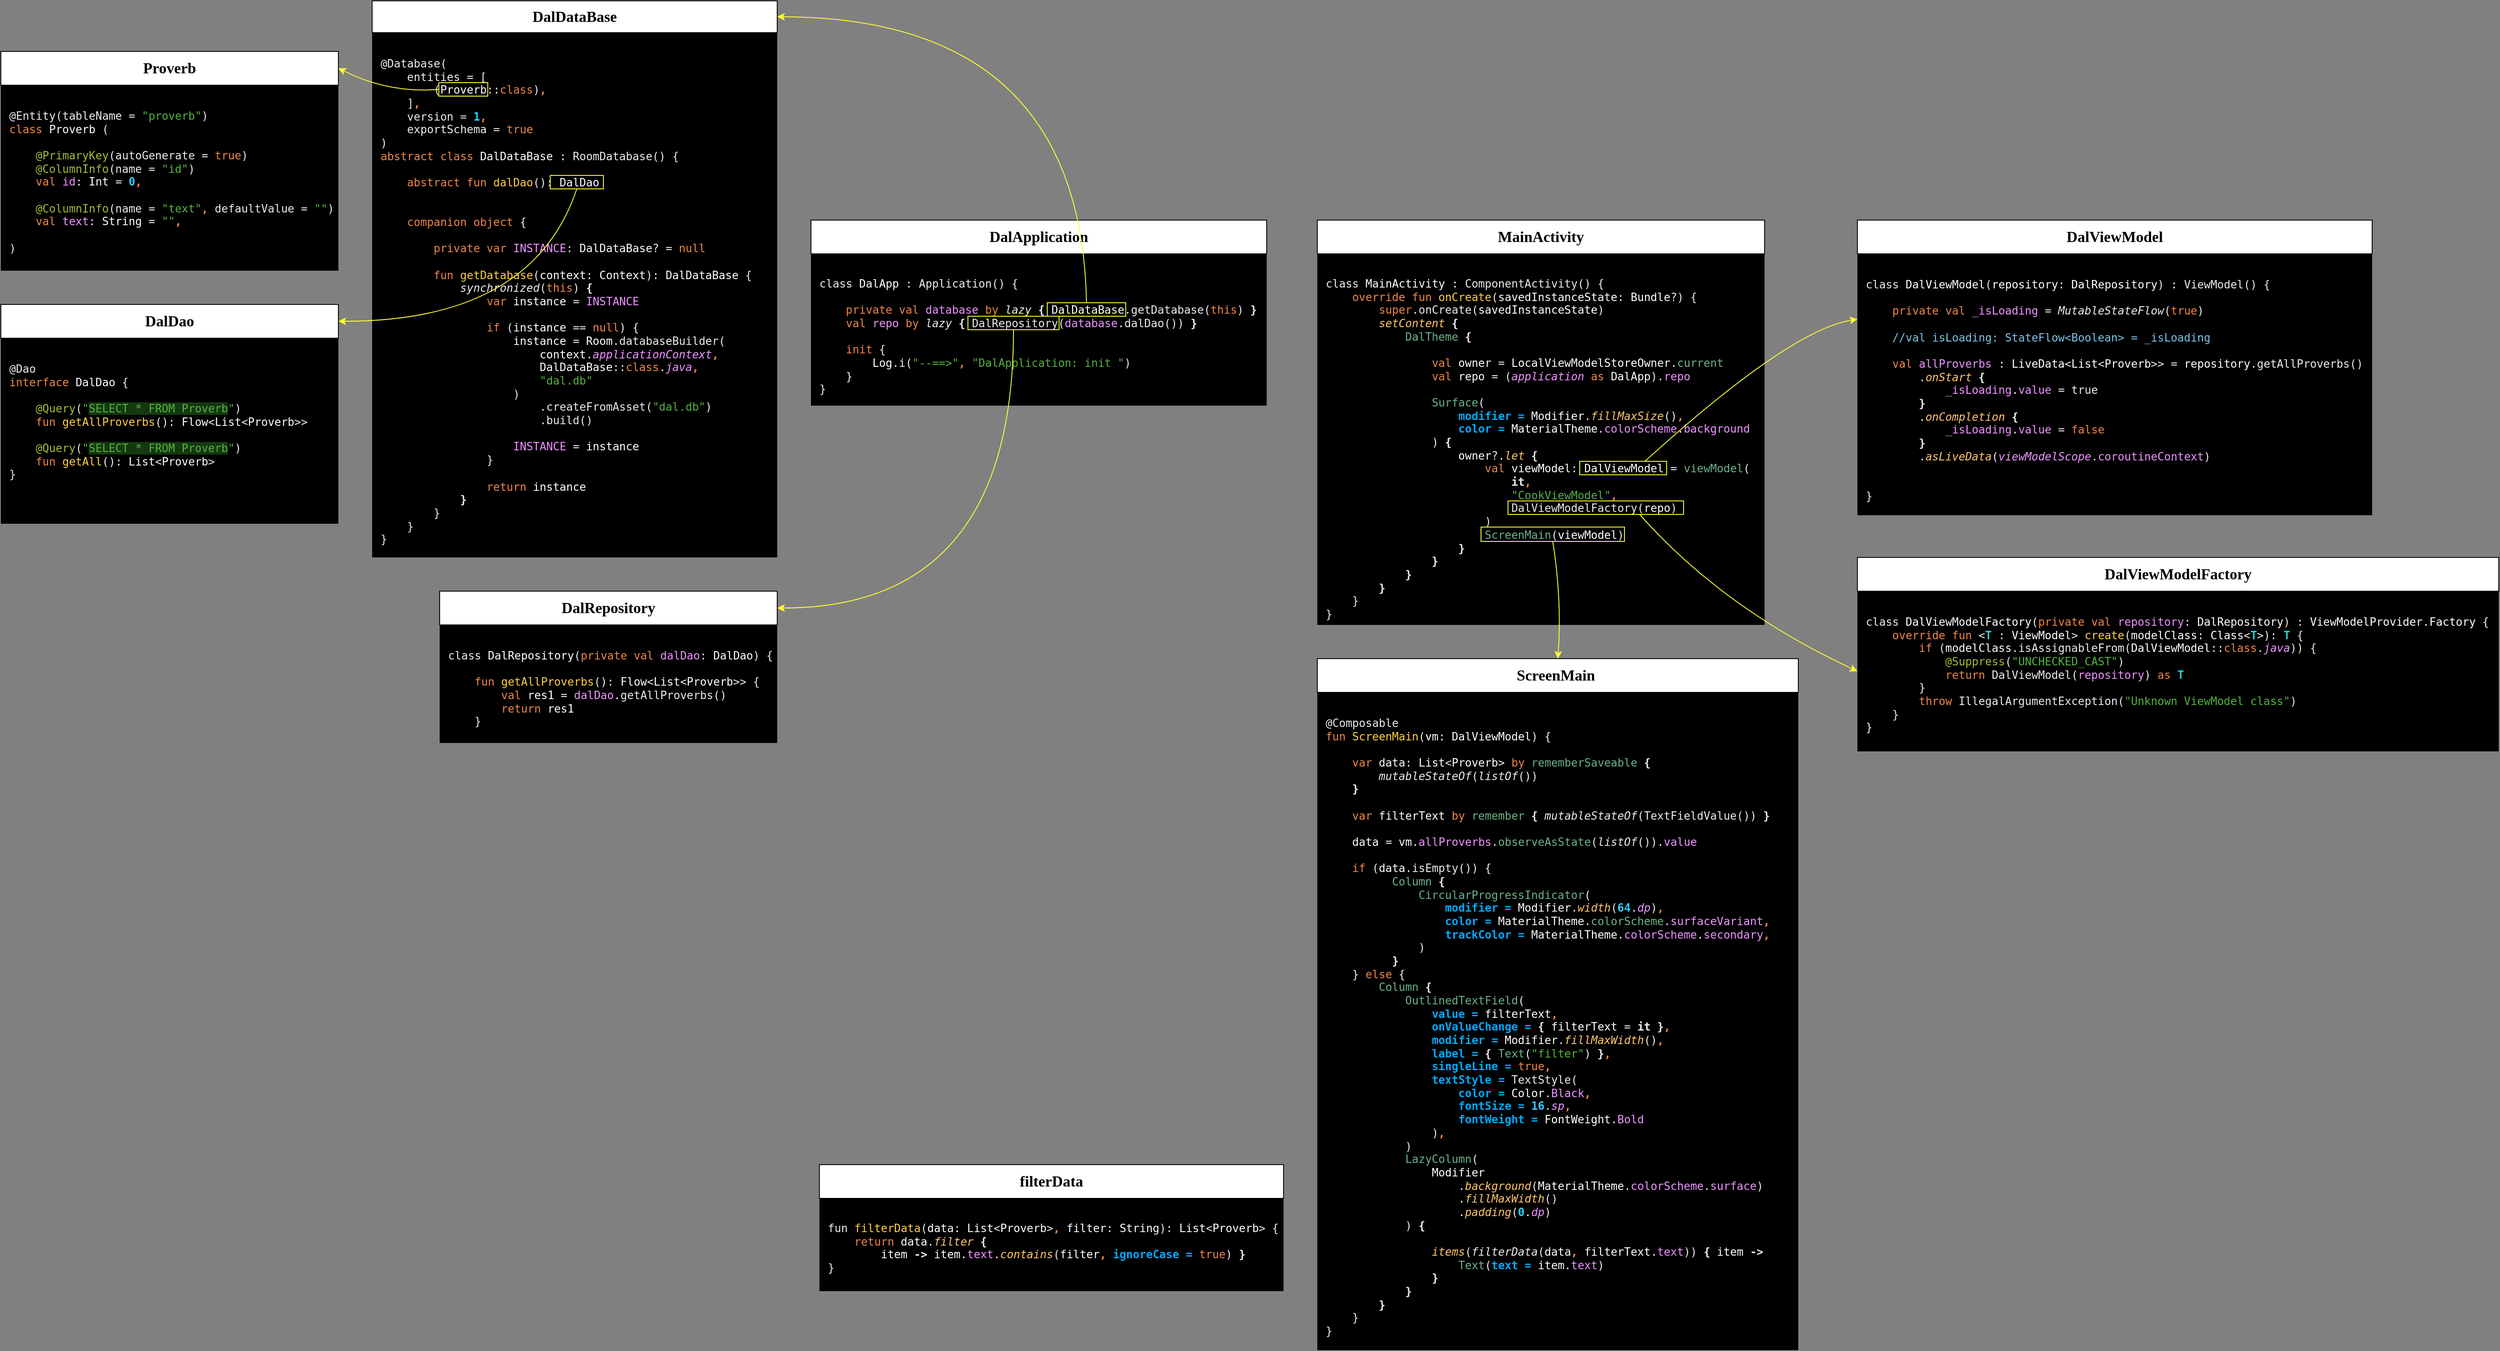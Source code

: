 <mxfile version="22.0.3" type="device" pages="2">
  <diagram name="sqlite compose" id="IbVtO-JwVwPRZ4UI1ymO">
    <mxGraphModel dx="3886" dy="1804" grid="1" gridSize="10" guides="1" tooltips="1" connect="1" arrows="1" fold="1" page="0" pageScale="1" pageWidth="1169" pageHeight="827" background="#808080" math="0" shadow="0">
      <root>
        <mxCell id="0" />
        <mxCell id="1" parent="0" />
        <mxCell id="YiPA6Wj24eaQREkGzXAe-1" value="&lt;div style=&quot;background-color:#000000;color:#ebebeb;font-family:&#39;JetBrains Mono&#39;,monospace;font-size:9.8pt;&quot;&gt;&lt;pre&gt;&lt;div style=&quot;font-family: Consolas, monospace; font-size: 9.8pt;&quot;&gt;&lt;pre&gt;class &lt;span style=&quot;color:#ffffff;&quot;&gt;DalApp &lt;/span&gt;: Application() {&lt;br/&gt;&lt;br&gt;    &lt;span style=&quot;color:#ed864a;&quot;&gt;private val &lt;/span&gt;&lt;span style=&quot;color:#ed94ff;&quot;&gt;database &lt;/span&gt;&lt;span style=&quot;color:#ed864a;&quot;&gt;by &lt;/span&gt;&lt;span style=&quot;font-style:italic;&quot;&gt;lazy &lt;/span&gt;&lt;span style=&quot;font-weight:bold;&quot;&gt;{ &lt;/span&gt;&lt;span style=&quot;color:#ffffff;&quot;&gt;DalDataBase&lt;/span&gt;.getDatabase(&lt;span style=&quot;color:#ed864a;&quot;&gt;this&lt;/span&gt;) &lt;span style=&quot;font-weight:bold;&quot;&gt;}&lt;br&gt;&lt;/span&gt;&lt;span style=&quot;font-weight:bold;&quot;&gt;    &lt;/span&gt;&lt;span style=&quot;color:#ed864a;&quot;&gt;val &lt;/span&gt;&lt;span style=&quot;color:#ed94ff;&quot;&gt;repo &lt;/span&gt;&lt;span style=&quot;color:#ed864a;&quot;&gt;by &lt;/span&gt;&lt;span style=&quot;font-style:italic;&quot;&gt;lazy &lt;/span&gt;&lt;span style=&quot;font-weight:bold;&quot;&gt;{ &lt;/span&gt;DalRepository(&lt;span style=&quot;color:#ed94ff;&quot;&gt;database&lt;/span&gt;.dalDao()) &lt;span style=&quot;font-weight:bold;&quot;&gt;}&lt;br&gt;&lt;/span&gt;&lt;span style=&quot;font-weight:bold;&quot;&gt;&lt;br&gt;&lt;/span&gt;&lt;span style=&quot;font-weight:bold;&quot;&gt;    &lt;/span&gt;&lt;span style=&quot;color:#ed864a;&quot;&gt;init &lt;/span&gt;{&lt;br&gt;        &lt;span style=&quot;color:#ffffff;&quot;&gt;Log&lt;/span&gt;.i(&lt;span style=&quot;color:#54b33e;&quot;&gt;&quot;--==&amp;gt;&quot;&lt;/span&gt;&lt;span style=&quot;color:#ed864a;font-weight:bold;&quot;&gt;, &lt;/span&gt;&lt;span style=&quot;color:#54b33e;&quot;&gt;&quot;DalApplication: init &quot;&lt;/span&gt;)&lt;br&gt;&lt;span style=&quot;color:#7ec3e6;&quot;&gt;    &lt;/span&gt;}&lt;br&gt;}&lt;/pre&gt;&lt;/div&gt;&lt;/pre&gt;&lt;/div&gt;" style="text;whiteSpace=wrap;html=1;fillColor=#000000;spacing=10;" parent="1" vertex="1">
          <mxGeometry x="-680" y="-120" width="540" height="180" as="geometry" />
        </mxCell>
        <mxCell id="YiPA6Wj24eaQREkGzXAe-2" value="&lt;font style=&quot;font-size: 18px;&quot; face=&quot;consolas&quot;&gt;&lt;b&gt;DalApplication&lt;/b&gt;&lt;/font&gt;" style="rounded=0;whiteSpace=wrap;html=1;" parent="1" vertex="1">
          <mxGeometry x="-680" y="-160" width="540" height="40" as="geometry" />
        </mxCell>
        <mxCell id="YiPA6Wj24eaQREkGzXAe-3" value="&lt;div style=&quot;background-color:#000000;color:#ebebeb;font-family:&#39;JetBrains Mono&#39;,monospace;font-size:9.8pt;&quot;&gt;&lt;pre&gt;&lt;div style=&quot;font-family: Consolas, monospace; font-size: 9.8pt;&quot;&gt;&lt;pre&gt;class &lt;span style=&quot;color:#ffffff;&quot;&gt;MainActivity &lt;/span&gt;: ComponentActivity() {&lt;br&gt;    &lt;span style=&quot;color:#ed864a;&quot;&gt;override fun &lt;/span&gt;&lt;span style=&quot;color:#ffcf40;&quot;&gt;onCreate&lt;/span&gt;(&lt;span style=&quot;color:#ffffff;&quot;&gt;savedInstanceState&lt;/span&gt;: &lt;span style=&quot;color:#ffffff;&quot;&gt;Bundle&lt;/span&gt;?) {&lt;br&gt;        &lt;span style=&quot;color:#ed864a;&quot;&gt;super&lt;/span&gt;.onCreate(&lt;span style=&quot;color:#ffffff;&quot;&gt;savedInstanceState&lt;/span&gt;)&lt;br&gt;        &lt;span style=&quot;color:#ffc66d;font-style:italic;&quot;&gt;setContent &lt;/span&gt;&lt;span style=&quot;font-weight:bold;&quot;&gt;{&lt;br&gt;&lt;/span&gt;&lt;span style=&quot;font-weight:bold;&quot;&gt;            &lt;/span&gt;&lt;span style=&quot;color:#6bb38a;&quot;&gt;DalTheme &lt;/span&gt;&lt;span style=&quot;font-weight:bold;&quot;&gt;{&lt;br/&gt;&lt;br&gt;&lt;/span&gt;&lt;span style=&quot;font-weight:bold;&quot;&gt;                &lt;/span&gt;&lt;span style=&quot;color:#ed864a;&quot;&gt;val &lt;/span&gt;&lt;span style=&quot;color:#ffffff;&quot;&gt;owner &lt;/span&gt;= &lt;span style=&quot;color:#ffffff;&quot;&gt;LocalViewModelStoreOwner&lt;/span&gt;.&lt;span style=&quot;color:#6bb38a;&quot;&gt;current&lt;br&gt;&lt;/span&gt;&lt;span style=&quot;color:#6bb38a;&quot;&gt;                &lt;/span&gt;&lt;span style=&quot;color:#ed864a;&quot;&gt;val &lt;/span&gt;&lt;span style=&quot;color:#ffffff;&quot;&gt;repo &lt;/span&gt;= (&lt;span style=&quot;color:#ed94ff;font-style:italic;&quot;&gt;application &lt;/span&gt;&lt;span style=&quot;color:#ed864a;&quot;&gt;as &lt;/span&gt;&lt;span style=&quot;color:#ffffff;&quot;&gt;DalApp&lt;/span&gt;).&lt;span style=&quot;color:#ed94ff;&quot;&gt;repo&lt;br/&gt;&lt;br&gt;&lt;/span&gt;&lt;span style=&quot;color:#ed94ff;&quot;&gt;                &lt;/span&gt;&lt;span style=&quot;color:#6bb38a;&quot;&gt;Surface&lt;/span&gt;(&lt;br&gt;                    &lt;span style=&quot;color:#00aaff;font-weight:bold;&quot;&gt;modifier = &lt;/span&gt;&lt;span style=&quot;color:#ffffff;&quot;&gt;Modifier&lt;/span&gt;.&lt;span style=&quot;color:#ffc66d;font-style:italic;&quot;&gt;fillMaxSize&lt;/span&gt;()&lt;span style=&quot;color:#ed864a;font-weight:bold;&quot;&gt;,&lt;br&gt;&lt;/span&gt;&lt;span style=&quot;color:#ed864a;font-weight:bold;&quot;&gt;                    &lt;/span&gt;&lt;span style=&quot;color:#00aaff;font-weight:bold;&quot;&gt;color = &lt;/span&gt;&lt;span style=&quot;color:#ffffff;&quot;&gt;MaterialTheme&lt;/span&gt;.&lt;span style=&quot;color:#ed94ff;&quot;&gt;colorScheme&lt;/span&gt;.&lt;span style=&quot;color:#ed94ff;&quot;&gt;background&lt;br&gt;&lt;/span&gt;&lt;span style=&quot;color:#ed94ff;&quot;&gt;                &lt;/span&gt;) &lt;span style=&quot;font-weight:bold;&quot;&gt;{&lt;br&gt;&lt;/span&gt;&lt;span style=&quot;font-weight:bold;&quot;&gt;                    &lt;/span&gt;&lt;span style=&quot;color:#ffffff;&quot;&gt;owner&lt;/span&gt;?.&lt;span style=&quot;color:#ffc66d;font-style:italic;&quot;&gt;let &lt;/span&gt;&lt;span style=&quot;font-weight:bold;&quot;&gt;{&lt;br&gt;&lt;/span&gt;&lt;span style=&quot;font-weight:bold;&quot;&gt;                        &lt;/span&gt;&lt;span style=&quot;color:#ed864a;&quot;&gt;val &lt;/span&gt;&lt;span style=&quot;color:#ffffff;&quot;&gt;viewModel&lt;/span&gt;: &lt;span style=&quot;color:#ffffff;&quot;&gt;DalViewModel &lt;/span&gt;= &lt;span style=&quot;color:#6bb38a;&quot;&gt;viewModel&lt;/span&gt;(&lt;br&gt;                            &lt;span style=&quot;font-weight:bold;&quot;&gt;it&lt;/span&gt;&lt;span style=&quot;color:#ed864a;font-weight:bold;&quot;&gt;,&lt;br&gt;&lt;/span&gt;&lt;span style=&quot;color:#ed864a;font-weight:bold;&quot;&gt;                            &lt;/span&gt;&lt;span style=&quot;color:#54b33e;&quot;&gt;&quot;CookViewModel&quot;&lt;/span&gt;&lt;span style=&quot;color:#ed864a;font-weight:bold;&quot;&gt;,&lt;br&gt;&lt;/span&gt;&lt;span style=&quot;color:#ed864a;font-weight:bold;&quot;&gt;                            &lt;/span&gt;DalViewModelFactory(&lt;span style=&quot;color:#ffffff;&quot;&gt;repo&lt;/span&gt;)&lt;br&gt;                        )&lt;br&gt;                        &lt;span style=&quot;color:#6bb38a;&quot;&gt;ScreenMain&lt;/span&gt;(&lt;span style=&quot;color:#ffffff;&quot;&gt;viewModel&lt;/span&gt;)&lt;br&gt;                    &lt;span style=&quot;font-weight:bold;&quot;&gt;}&lt;br&gt;&lt;/span&gt;&lt;span style=&quot;font-weight:bold;&quot;&gt;                }&lt;br&gt;&lt;/span&gt;&lt;span style=&quot;font-weight:bold;&quot;&gt;            }&lt;br&gt;&lt;/span&gt;&lt;span style=&quot;font-weight:bold;&quot;&gt;        }&lt;br&gt;&lt;/span&gt;&lt;span style=&quot;font-weight:bold;&quot;&gt;    &lt;/span&gt;}&lt;br&gt;}&lt;/pre&gt;&lt;/div&gt;&lt;/pre&gt;&lt;/div&gt;" style="text;whiteSpace=wrap;html=1;fillColor=#000000;spacing=10;" parent="1" vertex="1">
          <mxGeometry x="-80" y="-120" width="530" height="440" as="geometry" />
        </mxCell>
        <mxCell id="YiPA6Wj24eaQREkGzXAe-4" value="&lt;font face=&quot;consolas&quot;&gt;&lt;b style=&quot;font-size: 18px;&quot;&gt;MainActivity&lt;/b&gt;&lt;/font&gt;" style="rounded=0;whiteSpace=wrap;html=1;" parent="1" vertex="1">
          <mxGeometry x="-80" y="-160" width="530" height="40" as="geometry" />
        </mxCell>
        <mxCell id="YiPA6Wj24eaQREkGzXAe-8" value="&lt;div style=&quot;background-color:#000000;color:#ebebeb;font-family:&#39;Consolas&#39;,monospace;font-size:10.5pt;&quot;&gt;&lt;pre&gt;&lt;div style=&quot;font-family: Consolas, monospace; font-size: 9.8pt;&quot;&gt;&lt;pre&gt;@Composable&lt;br&gt;&lt;span style=&quot;color:#ed864a;&quot;&gt;fun &lt;/span&gt;&lt;span style=&quot;color:#ffcf40;&quot;&gt;ScreenMain&lt;/span&gt;(&lt;span style=&quot;color:#ffffff;&quot;&gt;vm&lt;/span&gt;: &lt;span style=&quot;color:#ffffff;&quot;&gt;DalViewModel&lt;/span&gt;) {&lt;br&gt;&lt;span style=&quot;color:#7ec3e6;&quot;&gt;&lt;br&gt;&lt;/span&gt;&lt;span style=&quot;color:#7ec3e6;&quot;&gt;    &lt;/span&gt;&lt;span style=&quot;color:#ed864a;&quot;&gt;var &lt;/span&gt;&lt;span style=&quot;color:#ffffff;&quot;&gt;data&lt;/span&gt;: &lt;span style=&quot;color:#ffffff;&quot;&gt;List&lt;/span&gt;&amp;lt;&lt;span style=&quot;color:#ffffff;&quot;&gt;Proverb&lt;/span&gt;&amp;gt; &lt;span style=&quot;color:#ed864a;&quot;&gt;by &lt;/span&gt;&lt;span style=&quot;color:#6bb38a;&quot;&gt;rememberSaveable &lt;/span&gt;&lt;span style=&quot;font-weight:bold;&quot;&gt;{&lt;br&gt;&lt;/span&gt;&lt;span style=&quot;font-weight:bold;&quot;&gt;        &lt;/span&gt;&lt;span style=&quot;font-style:italic;&quot;&gt;mutableStateOf&lt;/span&gt;(&lt;span style=&quot;font-style:italic;&quot;&gt;listOf&lt;/span&gt;())&lt;br&gt;    &lt;span style=&quot;font-weight:bold;&quot;&gt;}&lt;br&gt;&lt;/span&gt;&lt;span style=&quot;font-weight:bold;&quot;&gt;&lt;br&gt;&lt;/span&gt;&lt;span style=&quot;font-weight:bold;&quot;&gt;    &lt;/span&gt;&lt;span style=&quot;color:#ed864a;&quot;&gt;var &lt;/span&gt;&lt;span style=&quot;color:#ffffff;&quot;&gt;filterText &lt;/span&gt;&lt;span style=&quot;color:#ed864a;&quot;&gt;by &lt;/span&gt;&lt;span style=&quot;color:#6bb38a;&quot;&gt;remember &lt;/span&gt;&lt;span style=&quot;font-weight:bold;&quot;&gt;{ &lt;/span&gt;&lt;span style=&quot;font-style:italic;&quot;&gt;mutableStateOf&lt;/span&gt;(TextFieldValue()) &lt;span style=&quot;font-weight:bold;&quot;&gt;}&lt;br&gt;&lt;/span&gt;&lt;span style=&quot;font-weight:bold;&quot;&gt;&lt;br&gt;&lt;/span&gt;&lt;span style=&quot;font-weight:bold;&quot;&gt;    &lt;/span&gt;&lt;span style=&quot;color:#ffffff;&quot;&gt;data &lt;/span&gt;= &lt;span style=&quot;color:#ffffff;&quot;&gt;vm&lt;/span&gt;.&lt;span style=&quot;color:#ed94ff;&quot;&gt;allProverbs&lt;/span&gt;.&lt;span style=&quot;color:#6bb38a;&quot;&gt;observeAsState&lt;/span&gt;(&lt;span style=&quot;font-style:italic;&quot;&gt;listOf&lt;/span&gt;()).&lt;span style=&quot;color:#ed94ff;&quot;&gt;value&lt;br&gt;&lt;/span&gt;&lt;span style=&quot;color:#7ec3e6;&quot;&gt;&lt;br&gt;&lt;/span&gt;&lt;span style=&quot;color:#7ec3e6;&quot;&gt;    &lt;/span&gt;&lt;span style=&quot;color:#ed864a;&quot;&gt;if &lt;/span&gt;(&lt;span style=&quot;color:#ffffff;&quot;&gt;data&lt;/span&gt;.isEmpty()) {&lt;br&gt;&lt;span style=&quot;color:#7ec3e6;&quot;&gt;          &lt;/span&gt;&lt;span style=&quot;color:#6bb38a;&quot;&gt;Column &lt;/span&gt;&lt;span style=&quot;font-weight:bold;&quot;&gt;{&lt;br&gt;&lt;/span&gt;&lt;span style=&quot;font-weight:bold;&quot;&gt;              &lt;/span&gt;&lt;span style=&quot;color:#6bb38a;&quot;&gt;CircularProgressIndicator&lt;/span&gt;(&lt;br&gt;                  &lt;span style=&quot;color:#00aaff;font-weight:bold;&quot;&gt;modifier = &lt;/span&gt;&lt;span style=&quot;color:#ffffff;&quot;&gt;Modifier&lt;/span&gt;.&lt;span style=&quot;color:#ffc66d;font-style:italic;&quot;&gt;width&lt;/span&gt;(&lt;span style=&quot;color:#33ccff;font-weight:bold;&quot;&gt;64&lt;/span&gt;.&lt;span style=&quot;color:#ed94ff;font-style:italic;&quot;&gt;dp&lt;/span&gt;)&lt;span style=&quot;color:#ed864a;font-weight:bold;&quot;&gt;,&lt;br&gt;&lt;/span&gt;&lt;span style=&quot;color:#ed864a;font-weight:bold;&quot;&gt;                  &lt;/span&gt;&lt;span style=&quot;color:#00aaff;font-weight:bold;&quot;&gt;color = &lt;/span&gt;&lt;span style=&quot;color:#ffffff;&quot;&gt;MaterialTheme&lt;/span&gt;.&lt;span style=&quot;color:#6bb38a;&quot;&gt;colorScheme&lt;/span&gt;.&lt;span style=&quot;color:#ed94ff;&quot;&gt;surfaceVariant&lt;/span&gt;&lt;span style=&quot;color:#ed864a;font-weight:bold;&quot;&gt;,&lt;br&gt;&lt;/span&gt;&lt;span style=&quot;color:#ed864a;font-weight:bold;&quot;&gt;                  &lt;/span&gt;&lt;span style=&quot;color:#00aaff;font-weight:bold;&quot;&gt;trackColor = &lt;/span&gt;&lt;span style=&quot;color:#ffffff;&quot;&gt;MaterialTheme&lt;/span&gt;.&lt;span style=&quot;color:#ed94ff;&quot;&gt;colorScheme&lt;/span&gt;.&lt;span style=&quot;color:#ed94ff;&quot;&gt;secondary&lt;/span&gt;&lt;span style=&quot;color:#ed864a;font-weight:bold;&quot;&gt;,&lt;br&gt;&lt;/span&gt;&lt;span style=&quot;color:#ed864a;font-weight:bold;&quot;&gt;              &lt;/span&gt;)&lt;br&gt;&lt;span style=&quot;color:#7ec3e6;&quot;&gt;          &lt;/span&gt;&lt;span style=&quot;font-weight:bold;&quot;&gt;}&lt;br&gt;&lt;/span&gt;&lt;span style=&quot;font-weight:bold;&quot;&gt;    &lt;/span&gt;} &lt;span style=&quot;color:#ed864a;&quot;&gt;else &lt;/span&gt;{&lt;br&gt;        &lt;span style=&quot;color:#6bb38a;&quot;&gt;Column &lt;/span&gt;&lt;span style=&quot;font-weight:bold;&quot;&gt;{&lt;br&gt;&lt;/span&gt;&lt;span style=&quot;font-weight:bold;&quot;&gt;            &lt;/span&gt;&lt;span style=&quot;color:#6bb38a;&quot;&gt;OutlinedTextField&lt;/span&gt;(&lt;br&gt;                &lt;span style=&quot;color:#00aaff;font-weight:bold;&quot;&gt;value = &lt;/span&gt;&lt;span style=&quot;color:#ffffff;&quot;&gt;filterText&lt;/span&gt;&lt;span style=&quot;color:#ed864a;font-weight:bold;&quot;&gt;,&lt;br&gt;&lt;/span&gt;&lt;span style=&quot;color:#ed864a;font-weight:bold;&quot;&gt;                &lt;/span&gt;&lt;span style=&quot;color:#00aaff;font-weight:bold;&quot;&gt;onValueChange = &lt;/span&gt;&lt;span style=&quot;font-weight:bold;&quot;&gt;{ &lt;/span&gt;&lt;span style=&quot;color:#ffffff;&quot;&gt;filterText &lt;/span&gt;= &lt;span style=&quot;font-weight:bold;&quot;&gt;it }&lt;/span&gt;&lt;span style=&quot;color:#ed864a;font-weight:bold;&quot;&gt;,&lt;br&gt;&lt;/span&gt;&lt;span style=&quot;color:#ed864a;font-weight:bold;&quot;&gt;                &lt;/span&gt;&lt;span style=&quot;color:#00aaff;font-weight:bold;&quot;&gt;modifier = &lt;/span&gt;&lt;span style=&quot;color:#ffffff;&quot;&gt;Modifier&lt;/span&gt;.&lt;span style=&quot;color:#ffc66d;font-style:italic;&quot;&gt;fillMaxWidth&lt;/span&gt;()&lt;span style=&quot;color:#ed864a;font-weight:bold;&quot;&gt;,&lt;br&gt;&lt;/span&gt;&lt;span style=&quot;color:#ed864a;font-weight:bold;&quot;&gt;                &lt;/span&gt;&lt;span style=&quot;color:#00aaff;font-weight:bold;&quot;&gt;label = &lt;/span&gt;&lt;span style=&quot;font-weight:bold;&quot;&gt;{ &lt;/span&gt;&lt;span style=&quot;color:#6bb38a;&quot;&gt;Text&lt;/span&gt;(&lt;span style=&quot;color:#54b33e;&quot;&gt;&quot;filter&quot;&lt;/span&gt;) &lt;span style=&quot;font-weight:bold;&quot;&gt;}&lt;/span&gt;&lt;span style=&quot;color:#ed864a;font-weight:bold;&quot;&gt;,&lt;br&gt;&lt;/span&gt;&lt;span style=&quot;color:#ed864a;font-weight:bold;&quot;&gt;                &lt;/span&gt;&lt;span style=&quot;color:#00aaff;font-weight:bold;&quot;&gt;singleLine = &lt;/span&gt;&lt;span style=&quot;color:#ed864a;&quot;&gt;true&lt;/span&gt;&lt;span style=&quot;color:#ed864a;font-weight:bold;&quot;&gt;,&lt;br&gt;&lt;/span&gt;&lt;span style=&quot;color:#ed864a;font-weight:bold;&quot;&gt;                &lt;/span&gt;&lt;span style=&quot;color:#00aaff;font-weight:bold;&quot;&gt;textStyle = &lt;/span&gt;TextStyle(&lt;br&gt;                    &lt;span style=&quot;color:#00aaff;font-weight:bold;&quot;&gt;color = &lt;/span&gt;&lt;span style=&quot;color:#ffffff;&quot;&gt;Color&lt;/span&gt;.&lt;span style=&quot;color:#ed94ff;&quot;&gt;Black&lt;/span&gt;&lt;span style=&quot;color:#ed864a;font-weight:bold;&quot;&gt;,&lt;br&gt;&lt;/span&gt;&lt;span style=&quot;color:#ed864a;font-weight:bold;&quot;&gt;                    &lt;/span&gt;&lt;span style=&quot;color:#00aaff;font-weight:bold;&quot;&gt;fontSize = &lt;/span&gt;&lt;span style=&quot;color:#33ccff;font-weight:bold;&quot;&gt;16&lt;/span&gt;.&lt;span style=&quot;color:#ed94ff;font-style:italic;&quot;&gt;sp&lt;/span&gt;&lt;span style=&quot;color:#ed864a;font-weight:bold;&quot;&gt;,&lt;br&gt;&lt;/span&gt;&lt;span style=&quot;color:#ed864a;font-weight:bold;&quot;&gt;                    &lt;/span&gt;&lt;span style=&quot;color:#00aaff;font-weight:bold;&quot;&gt;fontWeight = &lt;/span&gt;&lt;span style=&quot;color:#ffffff;&quot;&gt;FontWeight&lt;/span&gt;.&lt;span style=&quot;color:#ed94ff;&quot;&gt;Bold&lt;br&gt;&lt;/span&gt;&lt;span style=&quot;color:#ed94ff;&quot;&gt;                &lt;/span&gt;)&lt;span style=&quot;color:#ed864a;font-weight:bold;&quot;&gt;,&lt;br&gt;&lt;/span&gt;&lt;span style=&quot;color:#ed864a;font-weight:bold;&quot;&gt;            &lt;/span&gt;)&lt;br&gt;            &lt;span style=&quot;color:#6bb38a;&quot;&gt;LazyColumn&lt;/span&gt;(&lt;br&gt;                &lt;span style=&quot;color:#ffffff;&quot;&gt;Modifier&lt;br&gt;&lt;/span&gt;&lt;span style=&quot;color:#ffffff;&quot;&gt;                    &lt;/span&gt;.&lt;span style=&quot;color:#ffc66d;font-style:italic;&quot;&gt;background&lt;/span&gt;(&lt;span style=&quot;color:#ffffff;&quot;&gt;MaterialTheme&lt;/span&gt;.&lt;span style=&quot;color:#ed94ff;&quot;&gt;colorScheme&lt;/span&gt;.&lt;span style=&quot;color:#ed94ff;&quot;&gt;surface&lt;/span&gt;)&lt;br&gt;                    .&lt;span style=&quot;color:#ffc66d;font-style:italic;&quot;&gt;fillMaxWidth&lt;/span&gt;()&lt;br&gt;                    .&lt;span style=&quot;color:#ffc66d;font-style:italic;&quot;&gt;padding&lt;/span&gt;(&lt;span style=&quot;color:#33ccff;font-weight:bold;&quot;&gt;0&lt;/span&gt;.&lt;span style=&quot;color:#ed94ff;font-style:italic;&quot;&gt;dp&lt;/span&gt;)&lt;br&gt;            ) &lt;span style=&quot;font-weight:bold;&quot;&gt;{&lt;br&gt;&lt;/span&gt;&lt;span style=&quot;font-weight:bold;&quot;&gt;&lt;br&gt;&lt;/span&gt;&lt;span style=&quot;font-weight:bold;&quot;&gt;                &lt;/span&gt;&lt;span style=&quot;color:#ffc66d;font-style:italic;&quot;&gt;items&lt;/span&gt;(&lt;span style=&quot;font-style:italic;&quot;&gt;filterData&lt;/span&gt;(&lt;span style=&quot;color:#ffffff;&quot;&gt;data&lt;/span&gt;&lt;span style=&quot;color:#ed864a;font-weight:bold;&quot;&gt;, &lt;/span&gt;&lt;span style=&quot;color:#ffffff;&quot;&gt;filterText&lt;/span&gt;.&lt;span style=&quot;color:#ed94ff;&quot;&gt;text&lt;/span&gt;)) &lt;span style=&quot;font-weight:bold;&quot;&gt;{ &lt;/span&gt;&lt;span style=&quot;color:#ffffff;&quot;&gt;item &lt;/span&gt;&lt;span style=&quot;font-weight:bold;&quot;&gt;-&amp;gt;&lt;br&gt;&lt;/span&gt;&lt;span style=&quot;font-weight:bold;&quot;&gt;                    &lt;/span&gt;&lt;span style=&quot;color:#6bb38a;&quot;&gt;Text&lt;/span&gt;(&lt;span style=&quot;color:#00aaff;font-weight:bold;&quot;&gt;text = &lt;/span&gt;&lt;span style=&quot;color:#ffffff;&quot;&gt;item&lt;/span&gt;.&lt;span style=&quot;color:#ed94ff;&quot;&gt;text&lt;/span&gt;)&lt;br&gt;                &lt;span style=&quot;font-weight:bold;&quot;&gt;}&lt;br&gt;&lt;/span&gt;&lt;span style=&quot;font-weight:bold;&quot;&gt;            }&lt;br&gt;&lt;/span&gt;&lt;span style=&quot;font-weight:bold;&quot;&gt;        }&lt;br&gt;&lt;/span&gt;&lt;span style=&quot;font-weight:bold;&quot;&gt;    &lt;/span&gt;}&lt;br&gt;}&lt;/pre&gt;&lt;/div&gt;&lt;/pre&gt;&lt;/div&gt;" style="text;whiteSpace=wrap;html=1;fillColor=#000000;spacing=10;fontFamily=consolas;" parent="1" vertex="1">
          <mxGeometry x="-80" y="400" width="570" height="780" as="geometry" />
        </mxCell>
        <mxCell id="YiPA6Wj24eaQREkGzXAe-9" value="&lt;font face=&quot;consolas&quot;&gt;&lt;b style=&quot;font-size: 18px;&quot;&gt;ScreenMain&amp;nbsp;&lt;/b&gt;&lt;/font&gt;" style="rounded=0;whiteSpace=wrap;html=1;" parent="1" vertex="1">
          <mxGeometry x="-80" y="360" width="570" height="40" as="geometry" />
        </mxCell>
        <mxCell id="YiPA6Wj24eaQREkGzXAe-15" value="" style="curved=1;endArrow=classic;html=1;rounded=0;strokeColor=#FFFF33;strokeWidth=1;exitX=0.75;exitY=1;exitDx=0;exitDy=0;entryX=0;entryY=0.5;entryDx=0;entryDy=0;" parent="1" source="YiPA6Wj24eaQREkGzXAe-19" target="YiPA6Wj24eaQREkGzXAe-10" edge="1">
          <mxGeometry width="50" height="50" relative="1" as="geometry">
            <mxPoint x="10" y="810" as="sourcePoint" />
            <mxPoint x="60" y="760" as="targetPoint" />
            <Array as="points">
              <mxPoint x="400" y="300" />
            </Array>
          </mxGeometry>
        </mxCell>
        <mxCell id="YiPA6Wj24eaQREkGzXAe-16" value="" style="curved=1;endArrow=classic;html=1;rounded=0;strokeColor=#FFFF33;strokeWidth=1;exitX=0.75;exitY=0;exitDx=0;exitDy=0;entryX=0;entryY=0.25;entryDx=0;entryDy=0;" parent="1" source="YiPA6Wj24eaQREkGzXAe-20" target="YiPA6Wj24eaQREkGzXAe-12" edge="1">
          <mxGeometry width="50" height="50" relative="1" as="geometry">
            <mxPoint x="20" y="820" as="sourcePoint" />
            <mxPoint x="70" y="770" as="targetPoint" />
            <Array as="points">
              <mxPoint x="480" y="-30" />
            </Array>
          </mxGeometry>
        </mxCell>
        <mxCell id="YiPA6Wj24eaQREkGzXAe-17" value="" style="curved=1;endArrow=classic;html=1;rounded=0;strokeColor=#FFFF33;strokeWidth=1;exitX=0.5;exitY=1;exitDx=0;exitDy=0;entryX=0.5;entryY=0;entryDx=0;entryDy=0;" parent="1" source="YiPA6Wj24eaQREkGzXAe-22" target="YiPA6Wj24eaQREkGzXAe-9" edge="1">
          <mxGeometry width="50" height="50" relative="1" as="geometry">
            <mxPoint x="30" y="830" as="sourcePoint" />
            <mxPoint x="80" y="780" as="targetPoint" />
            <Array as="points">
              <mxPoint x="210" y="290" />
            </Array>
          </mxGeometry>
        </mxCell>
        <mxCell id="YiPA6Wj24eaQREkGzXAe-19" value="" style="rounded=0;whiteSpace=wrap;html=1;fillColor=none;strokeColor=#FFFF33;" parent="1" vertex="1">
          <mxGeometry x="146" y="173" width="208" height="16" as="geometry" />
        </mxCell>
        <mxCell id="YiPA6Wj24eaQREkGzXAe-20" value="" style="rounded=0;whiteSpace=wrap;html=1;fillColor=none;strokeColor=#FFFF33;" parent="1" vertex="1">
          <mxGeometry x="231" y="126" width="103" height="16" as="geometry" />
        </mxCell>
        <mxCell id="YiPA6Wj24eaQREkGzXAe-22" value="" style="rounded=0;whiteSpace=wrap;html=1;fillColor=none;strokeColor=#FFFF33;" parent="1" vertex="1">
          <mxGeometry x="114" y="204" width="170" height="17" as="geometry" />
        </mxCell>
        <mxCell id="XZHRbtSJYfs60_z20I25-1" value="&lt;div style=&quot;background-color:#000000;color:#ebebeb;font-family:&#39;JetBrains Mono&#39;,monospace;font-size:9.8pt;&quot;&gt;&lt;pre&gt;&lt;div style=&quot;font-family: Consolas, monospace; font-size: 9.8pt;&quot;&gt;&lt;pre&gt;&lt;div style=&quot;font-family: Consolas, monospace; font-size: 9.8pt;&quot;&gt;&lt;pre&gt;fun &lt;span style=&quot;color:#ffcf40;&quot;&gt;filterData&lt;/span&gt;(&lt;span style=&quot;color:#ffffff;&quot;&gt;data&lt;/span&gt;: &lt;span style=&quot;color:#ffffff;&quot;&gt;List&lt;/span&gt;&amp;lt;&lt;span style=&quot;color:#ffffff;&quot;&gt;Proverb&lt;/span&gt;&amp;gt;&lt;span style=&quot;color:#ed864a;font-weight:bold;&quot;&gt;, &lt;/span&gt;&lt;span style=&quot;color:#ffffff;&quot;&gt;filter&lt;/span&gt;: &lt;span style=&quot;color:#ffffff;&quot;&gt;String&lt;/span&gt;): &lt;span style=&quot;color:#ffffff;&quot;&gt;List&lt;/span&gt;&amp;lt;&lt;span style=&quot;color:#ffffff;&quot;&gt;Proverb&lt;/span&gt;&amp;gt; {&lt;br&gt;    &lt;span style=&quot;color:#ed864a;&quot;&gt;return &lt;/span&gt;&lt;span style=&quot;color:#ffffff;&quot;&gt;data&lt;/span&gt;.&lt;span style=&quot;color:#ffc66d;font-style:italic;&quot;&gt;filter &lt;/span&gt;&lt;span style=&quot;font-weight:bold;&quot;&gt;{ &lt;br/&gt;&lt;/span&gt;&lt;span style=&quot;color:#ffffff;&quot;&gt;&lt;span style=&quot;white-space: pre;&quot;&gt;&#x9;&lt;/span&gt;item &lt;/span&gt;&lt;span style=&quot;font-weight:bold;&quot;&gt;-&amp;gt; &lt;/span&gt;&lt;span style=&quot;color:#ffffff;&quot;&gt;item&lt;/span&gt;.&lt;span style=&quot;color:#ed94ff;&quot;&gt;text&lt;/span&gt;.&lt;span style=&quot;color:#ffc66d;font-style:italic;&quot;&gt;contains&lt;/span&gt;(&lt;span style=&quot;color:#ffffff;&quot;&gt;filter&lt;/span&gt;&lt;span style=&quot;color:#ed864a;font-weight:bold;&quot;&gt;, &lt;/span&gt;&lt;span style=&quot;color:#00aaff;font-weight:bold;&quot;&gt;ignoreCase = &lt;/span&gt;&lt;span style=&quot;color:#ed864a;&quot;&gt;true&lt;/span&gt;) &lt;span style=&quot;font-weight:bold;&quot;&gt;}&lt;br&gt;&lt;/span&gt;}&lt;/pre&gt;&lt;/div&gt;&lt;/pre&gt;&lt;/div&gt;&lt;/pre&gt;&lt;/div&gt;" style="text;whiteSpace=wrap;html=1;fillColor=#000000;spacing=10;" vertex="1" parent="1">
          <mxGeometry x="-670" y="1000" width="550" height="110" as="geometry" />
        </mxCell>
        <mxCell id="XZHRbtSJYfs60_z20I25-2" value="&lt;font style=&quot;font-size: 18px;&quot; face=&quot;consolas&quot;&gt;&lt;b&gt;filterData&lt;/b&gt;&lt;/font&gt;" style="rounded=0;whiteSpace=wrap;html=1;" vertex="1" parent="1">
          <mxGeometry x="-670" y="960" width="550" height="40" as="geometry" />
        </mxCell>
        <mxCell id="XZHRbtSJYfs60_z20I25-3" value="" style="group" vertex="1" connectable="0" parent="1">
          <mxGeometry x="560" y="-160" width="610" height="350" as="geometry" />
        </mxCell>
        <mxCell id="YiPA6Wj24eaQREkGzXAe-12" value="&lt;div style=&quot;background-color:#000000;color:#ebebeb;font-family:&#39;Consolas&#39;,monospace;font-size:10.5pt;&quot;&gt;&lt;pre&gt;&lt;div style=&quot;font-family: Consolas, monospace; font-size: 9.8pt;&quot;&gt;&lt;pre&gt;class &lt;span style=&quot;color:#ffffff;&quot;&gt;DalViewModel&lt;/span&gt;(&lt;span style=&quot;color:#ffffff;&quot;&gt;repository&lt;/span&gt;: &lt;span style=&quot;color:#ffffff;&quot;&gt;DalRepository&lt;/span&gt;) : ViewModel() {&lt;br&gt;&lt;br&gt;    &lt;span style=&quot;color:#ed864a;&quot;&gt;private val &lt;/span&gt;&lt;span style=&quot;color:#ed94ff;&quot;&gt;_isLoading &lt;/span&gt;= &lt;span style=&quot;font-style:italic;&quot;&gt;MutableStateFlow&lt;/span&gt;(&lt;span style=&quot;color:#ed864a;&quot;&gt;true&lt;/span&gt;)&lt;br&gt;&lt;br&gt;    &lt;span style=&quot;color:#7ec3e6;&quot;&gt;//val isLoading: StateFlow&amp;lt;Boolean&amp;gt; = _isLoading&lt;br&gt;&lt;/span&gt;&lt;span style=&quot;color:#7ec3e6;&quot;&gt;&lt;br&gt;&lt;/span&gt;&lt;span style=&quot;color:#7ec3e6;&quot;&gt;    &lt;/span&gt;&lt;span style=&quot;color:#ed864a;&quot;&gt;val &lt;/span&gt;&lt;span style=&quot;color:#ed94ff;&quot;&gt;allProverbs &lt;/span&gt;: &lt;span style=&quot;color:#ffffff;&quot;&gt;LiveData&lt;/span&gt;&amp;lt;&lt;span style=&quot;color:#ffffff;&quot;&gt;List&lt;/span&gt;&amp;lt;&lt;span style=&quot;color:#ffffff;&quot;&gt;Proverb&lt;/span&gt;&amp;gt;&amp;gt; = &lt;span style=&quot;color:#ffffff;&quot;&gt;repository&lt;/span&gt;.getAllProverbs()&lt;br&gt;        .&lt;span style=&quot;color:#ffc66d;font-style:italic;&quot;&gt;onStart &lt;/span&gt;&lt;span style=&quot;font-weight:bold;&quot;&gt;{&lt;br&gt;&lt;/span&gt;            &lt;span style=&quot;color:#ed94ff;&quot;&gt;_isLoading&lt;/span&gt;.&lt;span style=&quot;color:#ed94ff;&quot;&gt;value &lt;/span&gt;= true&lt;br&gt;        &lt;span style=&quot;font-weight:bold;&quot;&gt;}&lt;br&gt;&lt;/span&gt;&lt;span style=&quot;font-weight:bold;&quot;&gt;        &lt;/span&gt;.&lt;span style=&quot;color:#ffc66d;font-style:italic;&quot;&gt;onCompletion &lt;/span&gt;&lt;span style=&quot;font-weight:bold;&quot;&gt;{&lt;br&gt;&lt;/span&gt;            &lt;span style=&quot;color:#ed94ff;&quot;&gt;_isLoading&lt;/span&gt;.&lt;span style=&quot;color:#ed94ff;&quot;&gt;value &lt;/span&gt;= &lt;span style=&quot;color:#ed864a;&quot;&gt;false&lt;br&gt;&lt;/span&gt;&lt;span style=&quot;color:#ed864a;&quot;&gt;        &lt;/span&gt;&lt;span style=&quot;font-weight:bold;&quot;&gt;}&lt;br&gt;&lt;/span&gt;&lt;span style=&quot;font-weight:bold;&quot;&gt;        &lt;/span&gt;.&lt;span style=&quot;color:#ffc66d;font-style:italic;&quot;&gt;asLiveData&lt;/span&gt;(&lt;span style=&quot;color:#ed94ff;font-style:italic;&quot;&gt;viewModelScope&lt;/span&gt;.&lt;span style=&quot;color:#ed94ff;&quot;&gt;coroutineContext&lt;/span&gt;)&lt;br&gt;&lt;br&gt;&lt;br&gt;}&lt;/pre&gt;&lt;/div&gt;&lt;/pre&gt;&lt;/div&gt;" style="text;whiteSpace=wrap;html=1;fillColor=#000000;spacing=10;fontFamily=consolas;" parent="XZHRbtSJYfs60_z20I25-3" vertex="1">
          <mxGeometry y="40" width="610" height="310" as="geometry" />
        </mxCell>
        <mxCell id="YiPA6Wj24eaQREkGzXAe-13" value="&lt;font face=&quot;consolas&quot;&gt;&lt;b style=&quot;font-size: 18px;&quot;&gt;DalViewModel&lt;/b&gt;&lt;/font&gt;" style="rounded=0;whiteSpace=wrap;html=1;" parent="XZHRbtSJYfs60_z20I25-3" vertex="1">
          <mxGeometry width="610" height="40" as="geometry" />
        </mxCell>
        <mxCell id="XZHRbtSJYfs60_z20I25-4" value="" style="group" vertex="1" connectable="0" parent="1">
          <mxGeometry x="560" y="240" width="760" height="230" as="geometry" />
        </mxCell>
        <mxCell id="YiPA6Wj24eaQREkGzXAe-10" value="&lt;div style=&quot;background-color:#000000;color:#ebebeb;font-family:&#39;Consolas&#39;,monospace;font-size:10.5pt;&quot;&gt;&lt;pre&gt;&lt;div style=&quot;font-family: Consolas, monospace; font-size: 9.8pt;&quot;&gt;&lt;pre&gt;class &lt;span style=&quot;color:#ffffff;&quot;&gt;DalViewModelFactory&lt;/span&gt;(&lt;span style=&quot;color:#ed864a;&quot;&gt;private val &lt;/span&gt;&lt;span style=&quot;color:#ed94ff;&quot;&gt;repository&lt;/span&gt;: &lt;span style=&quot;color:#ffffff;&quot;&gt;DalRepository&lt;/span&gt;) : &lt;span style=&quot;color:#ffffff;&quot;&gt;ViewModelProvider&lt;/span&gt;.&lt;span style=&quot;color:#ffffff;&quot;&gt;Factory &lt;/span&gt;{&lt;br&gt;    &lt;span style=&quot;color:#ed864a;&quot;&gt;override fun &lt;/span&gt;&amp;lt;&lt;span style=&quot;color:#37cccc;font-weight:bold;&quot;&gt;T &lt;/span&gt;: &lt;span style=&quot;color:#ffffff;&quot;&gt;ViewModel&lt;/span&gt;&amp;gt; &lt;span style=&quot;color:#ffcf40;&quot;&gt;create&lt;/span&gt;(&lt;span style=&quot;color:#ffffff;&quot;&gt;modelClass&lt;/span&gt;: &lt;span style=&quot;color:#ffffff;&quot;&gt;Class&lt;/span&gt;&amp;lt;&lt;span style=&quot;color:#37cccc;font-weight:bold;&quot;&gt;T&lt;/span&gt;&amp;gt;): &lt;span style=&quot;color:#37cccc;font-weight:bold;&quot;&gt;T &lt;/span&gt;{&lt;br&gt;        &lt;span style=&quot;color:#ed864a;&quot;&gt;if &lt;/span&gt;(&lt;span style=&quot;color:#ffffff;&quot;&gt;modelClass&lt;/span&gt;.isAssignableFrom(&lt;span style=&quot;color:#ffffff;&quot;&gt;DalViewModel&lt;/span&gt;::&lt;span style=&quot;color:#ed864a;&quot;&gt;class&lt;/span&gt;.&lt;span style=&quot;color:#ed94ff;font-style:italic;&quot;&gt;java&lt;/span&gt;)) {&lt;br&gt;            &lt;span style=&quot;color:#a9b837;&quot;&gt;@Suppress&lt;/span&gt;(&lt;span style=&quot;color:#54b33e;&quot;&gt;&quot;UNCHECKED_CAST&quot;&lt;/span&gt;)&lt;br&gt;            &lt;span style=&quot;color:#ed864a;&quot;&gt;return &lt;/span&gt;DalViewModel(&lt;span style=&quot;color:#ed94ff;&quot;&gt;repository&lt;/span&gt;) &lt;span style=&quot;color:#ed864a;&quot;&gt;as &lt;/span&gt;&lt;span style=&quot;color:#37cccc;font-weight:bold;&quot;&gt;T&lt;br&gt;&lt;/span&gt;&lt;span style=&quot;color:#37cccc;font-weight:bold;&quot;&gt;        &lt;/span&gt;}&lt;br&gt;        &lt;span style=&quot;color:#ed864a;&quot;&gt;throw &lt;/span&gt;IllegalArgumentException(&lt;span style=&quot;color:#54b33e;&quot;&gt;&quot;Unknown ViewModel class&quot;&lt;/span&gt;)&lt;br&gt;    }&lt;br&gt;}&lt;/pre&gt;&lt;/div&gt;&lt;/pre&gt;&lt;/div&gt;" style="text;whiteSpace=wrap;html=1;fillColor=#000000;spacing=10;fontFamily=consolas;" parent="XZHRbtSJYfs60_z20I25-4" vertex="1">
          <mxGeometry y="40" width="760" height="190" as="geometry" />
        </mxCell>
        <mxCell id="YiPA6Wj24eaQREkGzXAe-11" value="&lt;font face=&quot;consolas&quot;&gt;&lt;b style=&quot;font-size: 18px;&quot;&gt;DalViewModelFactory&lt;/b&gt;&lt;/font&gt;" style="rounded=0;whiteSpace=wrap;html=1;" parent="XZHRbtSJYfs60_z20I25-4" vertex="1">
          <mxGeometry width="760" height="40" as="geometry" />
        </mxCell>
        <mxCell id="XZHRbtSJYfs60_z20I25-11" value="" style="group" vertex="1" connectable="0" parent="1">
          <mxGeometry x="-1640" y="-360" width="400" height="260" as="geometry" />
        </mxCell>
        <mxCell id="XZHRbtSJYfs60_z20I25-6" value="&lt;div style=&quot;background-color:#000000;color:#ebebeb;font-family:&#39;Consolas&#39;,monospace;font-size:10.5pt;&quot;&gt;&lt;pre&gt;&lt;div style=&quot;font-family: Consolas, monospace; font-size: 9.8pt;&quot;&gt;&lt;pre&gt;&lt;div style=&quot;font-family: Consolas, monospace; font-size: 9.8pt;&quot;&gt;&lt;pre&gt;@Entity(tableName = &lt;span style=&quot;color:#54b33e;&quot;&gt;&quot;proverb&quot;&lt;/span&gt;)&lt;br&gt;&lt;span style=&quot;color:#ed864a;&quot;&gt;class &lt;/span&gt;&lt;span style=&quot;color:#ffffff;&quot;&gt;Proverb &lt;/span&gt;(&lt;br&gt;&lt;br&gt;    &lt;span style=&quot;color:#a9b837;&quot;&gt;@PrimaryKey&lt;/span&gt;(autoGenerate = &lt;span style=&quot;color:#ed864a;&quot;&gt;true&lt;/span&gt;)&lt;br&gt;    &lt;span style=&quot;color:#a9b837;&quot;&gt;@ColumnInfo&lt;/span&gt;(name = &lt;span style=&quot;color:#54b33e;&quot;&gt;&quot;id&quot;&lt;/span&gt;)&lt;br&gt;    &lt;span style=&quot;color:#ed864a;&quot;&gt;val &lt;/span&gt;&lt;span style=&quot;color:#ed94ff;&quot;&gt;id&lt;/span&gt;: &lt;span style=&quot;color:#ffffff;&quot;&gt;Int &lt;/span&gt;= &lt;span style=&quot;color:#33ccff;font-weight:bold;&quot;&gt;0&lt;/span&gt;&lt;span style=&quot;color:#ed864a;font-weight:bold;&quot;&gt;,&lt;br&gt;&lt;/span&gt;&lt;span style=&quot;color:#ed864a;font-weight:bold;&quot;&gt;&lt;br&gt;&lt;/span&gt;&lt;span style=&quot;color:#ed864a;font-weight:bold;&quot;&gt;    &lt;/span&gt;&lt;span style=&quot;color:#a9b837;&quot;&gt;@ColumnInfo&lt;/span&gt;(name = &lt;span style=&quot;color:#54b33e;&quot;&gt;&quot;text&quot;&lt;/span&gt;&lt;span style=&quot;color:#ed864a;font-weight:bold;&quot;&gt;, &lt;/span&gt;defaultValue = &lt;span style=&quot;color:#54b33e;&quot;&gt;&quot;&quot;&lt;/span&gt;)&lt;br&gt;    &lt;span style=&quot;color:#ed864a;&quot;&gt;val &lt;/span&gt;&lt;span style=&quot;color:#ed94ff;&quot;&gt;text&lt;/span&gt;: &lt;span style=&quot;color:#ffffff;&quot;&gt;String &lt;/span&gt;= &lt;span style=&quot;color:#54b33e;&quot;&gt;&quot;&quot;&lt;/span&gt;&lt;span style=&quot;color:#ed864a;font-weight:bold;&quot;&gt;,&lt;br&gt;&lt;/span&gt;&lt;span style=&quot;color:#ed864a;font-weight:bold;&quot;&gt;&lt;br&gt;&lt;/span&gt;)&lt;/pre&gt;&lt;/div&gt;&lt;/pre&gt;&lt;/div&gt;&lt;/pre&gt;&lt;/div&gt;" style="text;whiteSpace=wrap;html=1;fillColor=#000000;spacing=10;fontFamily=consolas;" vertex="1" parent="XZHRbtSJYfs60_z20I25-11">
          <mxGeometry y="40" width="400" height="220" as="geometry" />
        </mxCell>
        <mxCell id="XZHRbtSJYfs60_z20I25-7" value="&lt;font face=&quot;consolas&quot;&gt;&lt;b style=&quot;font-size: 18px;&quot;&gt;Proverb&lt;/b&gt;&lt;/font&gt;" style="rounded=0;whiteSpace=wrap;html=1;" vertex="1" parent="XZHRbtSJYfs60_z20I25-11">
          <mxGeometry width="400" height="40" as="geometry" />
        </mxCell>
        <mxCell id="XZHRbtSJYfs60_z20I25-16" value="" style="group" vertex="1" connectable="0" parent="1">
          <mxGeometry x="-1120" y="280" width="400" height="180" as="geometry" />
        </mxCell>
        <mxCell id="XZHRbtSJYfs60_z20I25-14" value="&lt;div style=&quot;background-color:#000000;color:#ebebeb;font-family:&#39;Consolas&#39;,monospace;font-size:10.5pt;&quot;&gt;&lt;pre&gt;&lt;div style=&quot;font-family: Consolas, monospace; font-size: 9.8pt;&quot;&gt;&lt;pre&gt;&lt;div style=&quot;font-family: Consolas, monospace; font-size: 9.8pt;&quot;&gt;&lt;pre&gt;&lt;div style=&quot;font-family: Consolas, monospace; font-size: 9.8pt;&quot;&gt;&lt;pre&gt;&lt;div style=&quot;font-family: Consolas, monospace; font-size: 9.8pt;&quot;&gt;&lt;pre&gt;class &lt;span style=&quot;color:#ffffff;&quot;&gt;DalRepository&lt;/span&gt;(&lt;span style=&quot;color:#ed864a;&quot;&gt;private val &lt;/span&gt;&lt;span style=&quot;color:#ed94ff;&quot;&gt;dalDao&lt;/span&gt;: &lt;span style=&quot;color:#ffffff;&quot;&gt;DalDao&lt;/span&gt;) {&lt;br&gt;&lt;br&gt;    &lt;span style=&quot;color:#ed864a;&quot;&gt;fun &lt;/span&gt;&lt;span style=&quot;color:#ffcf40;&quot;&gt;getAllProverbs&lt;/span&gt;(): &lt;span style=&quot;color:#ffffff;&quot;&gt;Flow&lt;/span&gt;&amp;lt;&lt;span style=&quot;color:#ffffff;&quot;&gt;List&lt;/span&gt;&amp;lt;&lt;span style=&quot;color:#ffffff;&quot;&gt;Proverb&lt;/span&gt;&amp;gt;&amp;gt; {&lt;br&gt;        &lt;span style=&quot;color:#ed864a;&quot;&gt;val &lt;/span&gt;&lt;span style=&quot;color:#ffffff;&quot;&gt;res1 &lt;/span&gt;= &lt;span style=&quot;color:#ed94ff;&quot;&gt;dalDao&lt;/span&gt;.getAllProverbs()&lt;br&gt;        &lt;span style=&quot;color:#ed864a;&quot;&gt;return &lt;/span&gt;&lt;span style=&quot;color:#ffffff;&quot;&gt;res1&lt;br&gt;&lt;/span&gt;&lt;span style=&quot;color:#ffffff;&quot;&gt;    &lt;/span&gt;}&lt;/pre&gt;&lt;/div&gt;&lt;/pre&gt;&lt;/div&gt;&lt;/pre&gt;&lt;/div&gt;&lt;/pre&gt;&lt;/div&gt;&lt;/pre&gt;&lt;/div&gt;" style="text;whiteSpace=wrap;html=1;fillColor=#000000;spacing=10;fontFamily=consolas;" vertex="1" parent="XZHRbtSJYfs60_z20I25-16">
          <mxGeometry y="40" width="400" height="140" as="geometry" />
        </mxCell>
        <mxCell id="XZHRbtSJYfs60_z20I25-15" value="&lt;font face=&quot;consolas&quot;&gt;&lt;b style=&quot;font-size: 18px;&quot;&gt;DalRepository&lt;/b&gt;&lt;/font&gt;" style="rounded=0;whiteSpace=wrap;html=1;" vertex="1" parent="XZHRbtSJYfs60_z20I25-16">
          <mxGeometry width="400" height="40" as="geometry" />
        </mxCell>
        <mxCell id="XZHRbtSJYfs60_z20I25-20" value="" style="group" vertex="1" connectable="0" parent="1">
          <mxGeometry x="-1200" y="-420" width="480" height="660" as="geometry" />
        </mxCell>
        <mxCell id="XZHRbtSJYfs60_z20I25-18" value="&lt;div style=&quot;background-color:#000000;color:#ebebeb;font-family:&#39;Consolas&#39;,monospace;font-size:10.5pt;&quot;&gt;&lt;pre&gt;&lt;div style=&quot;font-family: Consolas, monospace; font-size: 9.8pt;&quot;&gt;&lt;pre&gt;&lt;div style=&quot;font-family: Consolas, monospace; font-size: 9.8pt;&quot;&gt;&lt;pre&gt;&lt;div style=&quot;font-family: Consolas, monospace; font-size: 9.8pt;&quot;&gt;&lt;pre&gt;&lt;div style=&quot;font-family: Consolas, monospace; font-size: 9.8pt;&quot;&gt;&lt;pre&gt;&lt;div style=&quot;font-family: Consolas, monospace; font-size: 9.8pt;&quot;&gt;&lt;pre&gt;@Database(&lt;br&gt;    entities = [&lt;br&gt;        (&lt;span style=&quot;color:#ffffff;&quot;&gt;Proverb&lt;/span&gt;::&lt;span style=&quot;color:#ed864a;&quot;&gt;class&lt;/span&gt;)&lt;span style=&quot;color:#ed864a;font-weight:bold;&quot;&gt;,&lt;br&gt;&lt;/span&gt;&lt;span style=&quot;color:#ed864a;font-weight:bold;&quot;&gt;    &lt;/span&gt;]&lt;span style=&quot;color:#ed864a;font-weight:bold;&quot;&gt;,&lt;br&gt;&lt;/span&gt;&lt;span style=&quot;color:#ed864a;font-weight:bold;&quot;&gt;    &lt;/span&gt;version = &lt;span style=&quot;color:#33ccff;font-weight:bold;&quot;&gt;1&lt;/span&gt;&lt;span style=&quot;color:#ed864a;font-weight:bold;&quot;&gt;,&lt;br&gt;&lt;/span&gt;&lt;span style=&quot;color:#7ec3e6;&quot;&gt;    &lt;/span&gt;exportSchema = &lt;span style=&quot;color:#ed864a;&quot;&gt;true&lt;br&gt;&lt;/span&gt;)&lt;br&gt;&lt;span style=&quot;color:#ed864a;&quot;&gt;abstract class &lt;/span&gt;&lt;span style=&quot;color:#ffffff;&quot;&gt;DalDataBase &lt;/span&gt;: RoomDatabase() {&lt;br&gt;&lt;br&gt;    &lt;span style=&quot;color:#ed864a;&quot;&gt;abstract fun &lt;/span&gt;&lt;span style=&quot;color:#ffcf40;&quot;&gt;dalDao&lt;/span&gt;(): &lt;span style=&quot;color:#ffffff;&quot;&gt;DalDao&lt;br&gt;&lt;/span&gt;&lt;span style=&quot;color:#ffffff;&quot;&gt;&lt;br&gt;&lt;/span&gt;&lt;span style=&quot;color:#ffffff;&quot;&gt;&lt;br&gt;&lt;/span&gt;&lt;span style=&quot;color:#ffffff;&quot;&gt;    &lt;/span&gt;&lt;span style=&quot;color:#ed864a;&quot;&gt;companion object &lt;/span&gt;{&lt;br&gt;&lt;br&gt;&lt;span style=&quot;color:#7ec3e6;&quot;&gt;        &lt;/span&gt;&lt;span style=&quot;color:#ed864a;&quot;&gt;private var &lt;/span&gt;&lt;span style=&quot;color:#ed94ff;&quot;&gt;INSTANCE&lt;/span&gt;: &lt;span style=&quot;color:#ffffff;&quot;&gt;DalDataBase&lt;/span&gt;? = &lt;span style=&quot;color:#ed864a;&quot;&gt;null&lt;br&gt;&lt;/span&gt;&lt;span style=&quot;color:#ed864a;&quot;&gt;&lt;br&gt;&lt;/span&gt;&lt;span style=&quot;color:#ed864a;&quot;&gt;        fun &lt;/span&gt;&lt;span style=&quot;color:#ffcf40;&quot;&gt;getDatabase&lt;/span&gt;(&lt;span style=&quot;color:#ffffff;&quot;&gt;context&lt;/span&gt;: &lt;span style=&quot;color:#ffffff;&quot;&gt;Context&lt;/span&gt;): &lt;span style=&quot;color:#ffffff;&quot;&gt;DalDataBase &lt;/span&gt;{&lt;br&gt;            &lt;span style=&quot;font-style:italic;&quot;&gt;synchronized&lt;/span&gt;(&lt;span style=&quot;color:#ed864a;&quot;&gt;this&lt;/span&gt;) &lt;span style=&quot;font-weight:bold;&quot;&gt;{&lt;br&gt;&lt;/span&gt;&lt;span style=&quot;font-weight:bold;&quot;&gt;                &lt;/span&gt;&lt;span style=&quot;color:#ed864a;&quot;&gt;var &lt;/span&gt;&lt;span style=&quot;color:#ffffff;&quot;&gt;instance &lt;/span&gt;= &lt;span style=&quot;color:#ed94ff;&quot;&gt;INSTANCE&lt;br&gt;&lt;/span&gt;&lt;span style=&quot;color:#ed94ff;&quot;&gt;&lt;br&gt;&lt;/span&gt;&lt;span style=&quot;color:#ed94ff;&quot;&gt;                &lt;/span&gt;&lt;span style=&quot;color:#ed864a;&quot;&gt;if &lt;/span&gt;(&lt;span style=&quot;color:#ffffff;&quot;&gt;instance &lt;/span&gt;== &lt;span style=&quot;color:#ed864a;&quot;&gt;null&lt;/span&gt;) {&lt;br&gt;                    &lt;span style=&quot;color:#ffffff;&quot;&gt;instance &lt;/span&gt;= &lt;span style=&quot;color:#ffffff;&quot;&gt;Room&lt;/span&gt;.databaseBuilder(&lt;br&gt;                        &lt;span style=&quot;color:#ffffff;&quot;&gt;context&lt;/span&gt;.&lt;span style=&quot;color:#ed94ff;font-style:italic;&quot;&gt;applicationContext&lt;/span&gt;&lt;span style=&quot;color:#ed864a;font-weight:bold;&quot;&gt;,&lt;br&gt;&lt;/span&gt;&lt;span style=&quot;color:#ed864a;font-weight:bold;&quot;&gt;                        &lt;/span&gt;&lt;span style=&quot;color:#ffffff;&quot;&gt;DalDataBase&lt;/span&gt;::&lt;span style=&quot;color:#ed864a;&quot;&gt;class&lt;/span&gt;.&lt;span style=&quot;color:#ed94ff;font-style:italic;&quot;&gt;java&lt;/span&gt;&lt;span style=&quot;color:#ed864a;font-weight:bold;&quot;&gt;,&lt;br&gt;&lt;/span&gt;&lt;span style=&quot;color:#ed864a;font-weight:bold;&quot;&gt;                        &lt;/span&gt;&lt;span style=&quot;color:#54b33e;&quot;&gt;&quot;dal.db&quot;&lt;br&gt;&lt;/span&gt;&lt;span style=&quot;color:#54b33e;&quot;&gt;                    &lt;/span&gt;)&lt;br&gt;&lt;span style=&quot;color:#7ec3e6;&quot;&gt;                        &lt;/span&gt;.createFromAsset(&lt;span style=&quot;color:#54b33e;&quot;&gt;&quot;dal.db&quot;&lt;/span&gt;)&lt;br&gt;                        .build()&lt;br&gt;&lt;br&gt;                    &lt;span style=&quot;color:#ed94ff;&quot;&gt;INSTANCE &lt;/span&gt;= &lt;span style=&quot;color:#ffffff;&quot;&gt;instance&lt;br&gt;&lt;/span&gt;&lt;span style=&quot;color:#ffffff;&quot;&gt;                &lt;/span&gt;}&lt;br&gt;&lt;br&gt;                &lt;span style=&quot;color:#ed864a;&quot;&gt;return &lt;/span&gt;&lt;span style=&quot;color:#ffffff;&quot;&gt;instance&lt;br&gt;&lt;/span&gt;&lt;span style=&quot;color:#ffffff;&quot;&gt;            &lt;/span&gt;&lt;span style=&quot;font-weight:bold;&quot;&gt;}&lt;br&gt;&lt;/span&gt;&lt;span style=&quot;font-weight:bold;&quot;&gt;        &lt;/span&gt;}&lt;br&gt;    }&lt;br&gt;}&lt;/pre&gt;&lt;/div&gt;&lt;/pre&gt;&lt;/div&gt;&lt;/pre&gt;&lt;/div&gt;&lt;/pre&gt;&lt;/div&gt;&lt;/pre&gt;&lt;/div&gt;&lt;/pre&gt;&lt;/div&gt;" style="text;whiteSpace=wrap;html=1;fillColor=#000000;spacing=10;fontFamily=consolas;" vertex="1" parent="XZHRbtSJYfs60_z20I25-20">
          <mxGeometry y="37.69" width="480" height="622.31" as="geometry" />
        </mxCell>
        <mxCell id="XZHRbtSJYfs60_z20I25-19" value="&lt;font face=&quot;consolas&quot;&gt;&lt;b style=&quot;font-size: 18px;&quot;&gt;DalDataBase&lt;/b&gt;&lt;/font&gt;" style="rounded=0;whiteSpace=wrap;html=1;" vertex="1" parent="XZHRbtSJYfs60_z20I25-20">
          <mxGeometry width="480" height="37.69" as="geometry" />
        </mxCell>
        <mxCell id="XZHRbtSJYfs60_z20I25-21" value="" style="rounded=0;whiteSpace=wrap;html=1;fillColor=none;strokeColor=#FFFF33;" vertex="1" parent="1">
          <mxGeometry x="-400" y="-62" width="93" height="16" as="geometry" />
        </mxCell>
        <mxCell id="XZHRbtSJYfs60_z20I25-22" value="" style="curved=1;endArrow=classic;html=1;rounded=0;strokeColor=#FFFF33;strokeWidth=1;exitX=0.5;exitY=0;exitDx=0;exitDy=0;entryX=1;entryY=0.5;entryDx=0;entryDy=0;" edge="1" parent="1" source="XZHRbtSJYfs60_z20I25-21" target="XZHRbtSJYfs60_z20I25-19">
          <mxGeometry width="50" height="50" relative="1" as="geometry">
            <mxPoint x="-302" y="-104" as="sourcePoint" />
            <mxPoint x="-50" y="-272" as="targetPoint" />
            <Array as="points">
              <mxPoint x="-360" y="-400" />
            </Array>
          </mxGeometry>
        </mxCell>
        <mxCell id="XZHRbtSJYfs60_z20I25-23" value="" style="rounded=0;whiteSpace=wrap;html=1;fillColor=none;strokeColor=#FFFF33;" vertex="1" parent="1">
          <mxGeometry x="-494" y="-46" width="108" height="16" as="geometry" />
        </mxCell>
        <mxCell id="XZHRbtSJYfs60_z20I25-24" value="" style="curved=1;endArrow=classic;html=1;rounded=0;strokeColor=#FFFF33;strokeWidth=1;exitX=0.5;exitY=1;exitDx=0;exitDy=0;entryX=1;entryY=0.5;entryDx=0;entryDy=0;" edge="1" parent="1" source="XZHRbtSJYfs60_z20I25-23" target="XZHRbtSJYfs60_z20I25-15">
          <mxGeometry width="50" height="50" relative="1" as="geometry">
            <mxPoint x="-343" y="-52" as="sourcePoint" />
            <mxPoint x="-710" y="-401" as="targetPoint" />
            <Array as="points">
              <mxPoint x="-440" y="300" />
            </Array>
          </mxGeometry>
        </mxCell>
        <mxCell id="XZHRbtSJYfs60_z20I25-25" value="" style="rounded=0;whiteSpace=wrap;html=1;fillColor=none;strokeColor=#FFFF33;" vertex="1" parent="1">
          <mxGeometry x="-989" y="-213" width="63" height="16" as="geometry" />
        </mxCell>
        <mxCell id="XZHRbtSJYfs60_z20I25-26" value="" style="curved=1;endArrow=classic;html=1;rounded=0;strokeColor=#FFFF33;strokeWidth=1;exitX=0.5;exitY=1;exitDx=0;exitDy=0;entryX=1;entryY=0.5;entryDx=0;entryDy=0;" edge="1" parent="1" source="XZHRbtSJYfs60_z20I25-25" target="XZHRbtSJYfs60_z20I25-10">
          <mxGeometry width="50" height="50" relative="1" as="geometry">
            <mxPoint x="-531" y="231" as="sourcePoint" />
            <mxPoint x="-525" y="370" as="targetPoint" />
            <Array as="points">
              <mxPoint x="-1010" y="-40" />
            </Array>
          </mxGeometry>
        </mxCell>
        <mxCell id="XZHRbtSJYfs60_z20I25-28" value="" style="curved=1;endArrow=classic;html=1;rounded=0;strokeColor=#FFFF33;strokeWidth=1;exitX=0;exitY=0.5;exitDx=0;exitDy=0;entryX=1;entryY=0.5;entryDx=0;entryDy=0;" edge="1" parent="1" source="XZHRbtSJYfs60_z20I25-27" target="XZHRbtSJYfs60_z20I25-7">
          <mxGeometry width="50" height="50" relative="1" as="geometry">
            <mxPoint x="-1811" y="-254" as="sourcePoint" />
            <mxPoint x="-1630" y="-310" as="targetPoint" />
            <Array as="points">
              <mxPoint x="-1180" y="-310" />
            </Array>
          </mxGeometry>
        </mxCell>
        <mxCell id="XZHRbtSJYfs60_z20I25-12" value="" style="group" vertex="1" connectable="0" parent="1">
          <mxGeometry x="-1640" y="-60" width="400" height="260" as="geometry" />
        </mxCell>
        <mxCell id="XZHRbtSJYfs60_z20I25-9" value="&lt;div style=&quot;background-color:#000000;color:#ebebeb;font-family:&#39;Consolas&#39;,monospace;font-size:10.5pt;&quot;&gt;&lt;pre&gt;&lt;div style=&quot;font-family: Consolas, monospace; font-size: 9.8pt;&quot;&gt;&lt;pre&gt;&lt;div style=&quot;font-family: Consolas, monospace; font-size: 9.8pt;&quot;&gt;&lt;pre&gt;&lt;div style=&quot;font-family: Consolas, monospace; font-size: 9.8pt;&quot;&gt;&lt;pre&gt;@Dao&lt;br&gt;&lt;span style=&quot;color:#ed864a;&quot;&gt;interface &lt;/span&gt;&lt;span style=&quot;color:#ffffff;&quot;&gt;DalDao &lt;/span&gt;{&lt;br&gt;&lt;span style=&quot;color:#7ec3e6;&quot;&gt;&lt;br&gt;&lt;/span&gt;&lt;span style=&quot;color:#7ec3e6;&quot;&gt;    &lt;/span&gt;&lt;span style=&quot;color:#a9b837;&quot;&gt;@Query&lt;/span&gt;(&lt;span style=&quot;color:#54b33e;&quot;&gt;&quot;&lt;/span&gt;&lt;span style=&quot;color:#54b33e;background-color:#153811;&quot;&gt;SELECT * FROM Proverb&lt;/span&gt;&lt;span style=&quot;color:#54b33e;&quot;&gt;&quot;&lt;/span&gt;)&lt;br&gt;    &lt;span style=&quot;color:#ed864a;&quot;&gt;fun &lt;/span&gt;&lt;span style=&quot;color:#ffcf40;&quot;&gt;getAllProverbs&lt;/span&gt;(): &lt;span style=&quot;color:#ffffff;&quot;&gt;Flow&lt;/span&gt;&amp;lt;&lt;span style=&quot;color:#ffffff;&quot;&gt;List&lt;/span&gt;&amp;lt;&lt;span style=&quot;color:#ffffff;&quot;&gt;Proverb&lt;/span&gt;&amp;gt;&amp;gt;&lt;br&gt;&lt;br&gt;    &lt;span style=&quot;color:#a9b837;&quot;&gt;@Query&lt;/span&gt;(&lt;span style=&quot;color:#54b33e;&quot;&gt;&quot;&lt;/span&gt;&lt;span style=&quot;color:#54b33e;background-color:#153811;&quot;&gt;SELECT * FROM Proverb&lt;/span&gt;&lt;span style=&quot;color:#54b33e;&quot;&gt;&quot;&lt;/span&gt;)&lt;br&gt;    &lt;span style=&quot;color:#ed864a;&quot;&gt;fun &lt;/span&gt;&lt;span style=&quot;color:#ffcf40;&quot;&gt;getAll&lt;/span&gt;(): &lt;span style=&quot;color:#ffffff;&quot;&gt;List&lt;/span&gt;&amp;lt;&lt;span style=&quot;color:#ffffff;&quot;&gt;Proverb&lt;/span&gt;&amp;gt;&lt;br/&gt;}&lt;/pre&gt;&lt;/div&gt;&lt;/pre&gt;&lt;/div&gt;&lt;/pre&gt;&lt;/div&gt;&lt;/pre&gt;&lt;/div&gt;" style="text;whiteSpace=wrap;html=1;fillColor=#000000;spacing=10;fontFamily=consolas;" vertex="1" parent="XZHRbtSJYfs60_z20I25-12">
          <mxGeometry y="40" width="400" height="220" as="geometry" />
        </mxCell>
        <mxCell id="XZHRbtSJYfs60_z20I25-10" value="&lt;font face=&quot;consolas&quot;&gt;&lt;b style=&quot;font-size: 18px;&quot;&gt;DalDao&lt;/b&gt;&lt;/font&gt;" style="rounded=0;whiteSpace=wrap;html=1;" vertex="1" parent="XZHRbtSJYfs60_z20I25-12">
          <mxGeometry width="400" height="40" as="geometry" />
        </mxCell>
        <mxCell id="XZHRbtSJYfs60_z20I25-27" value="" style="rounded=0;whiteSpace=wrap;html=1;fillColor=none;strokeColor=#FFFF33;" vertex="1" parent="1">
          <mxGeometry x="-1121" y="-323" width="58" height="16" as="geometry" />
        </mxCell>
      </root>
    </mxGraphModel>
  </diagram>
  <diagram name="hilt" id="QHYHsmZGmUXjKlvfLYdg">
    <mxGraphModel dx="3585" dy="1857" grid="1" gridSize="10" guides="1" tooltips="1" connect="1" arrows="1" fold="1" page="0" pageScale="1" pageWidth="1169" pageHeight="827" background="#808080" math="0" shadow="0">
      <root>
        <mxCell id="lu9bvXRO0LssK7DEg2db-0" />
        <mxCell id="lu9bvXRO0LssK7DEg2db-1" parent="lu9bvXRO0LssK7DEg2db-0" />
        <mxCell id="rtcksW1KJY8oFivnYJfU-10" value="" style="group" vertex="1" connectable="0" parent="lu9bvXRO0LssK7DEg2db-1">
          <mxGeometry x="-80" y="-120" width="530" height="360" as="geometry" />
        </mxCell>
        <mxCell id="lu9bvXRO0LssK7DEg2db-4" value="&lt;div style=&quot;background-color:#000000;color:#ebebeb;font-family:&#39;JetBrains Mono&#39;,monospace;font-size:9.8pt;&quot;&gt;&lt;pre&gt;&lt;div style=&quot;font-family: Consolas, monospace; font-size: 9.8pt;&quot;&gt;&lt;pre&gt;&lt;div style=&quot;font-family: Consolas, monospace; font-size: 9.8pt;&quot;&gt;&lt;pre&gt;@AndroidEntryPoint&lt;br/&gt;class &lt;span style=&quot;font-family: Consolas, monospace; font-size: 9.8pt; white-space: normal; color: rgb(255, 255, 255);&quot;&gt;MainActivity &lt;/span&gt;&lt;span style=&quot;font-family: Consolas, monospace; font-size: 9.8pt; white-space: normal;&quot;&gt;: ComponentActivity() {&lt;/span&gt;&lt;/pre&gt;&lt;/div&gt;&lt;br&gt;    private val vm&lt;span style=&quot;font-family: Consolas, monospace; font-size: 9.8pt;&quot;&gt;: &lt;/span&gt;&lt;span style=&quot;font-family: Consolas, monospace; font-size: 9.8pt; color: rgb(255, 255, 255);&quot;&gt;DalViewModel &lt;/span&gt;&lt;span style=&quot;font-family: Consolas, monospace; font-size: 9.8pt; color: rgb(237, 134, 74);&quot;&gt;by &lt;/span&gt;&lt;span style=&quot;font-family: Consolas, monospace; font-size: 9.8pt; color: rgb(255, 198, 109); font-style: italic;&quot;&gt;viewModels&lt;/span&gt;&lt;span style=&quot;font-family: Consolas, monospace; font-size: 9.8pt;&quot;&gt;()&lt;/span&gt;&lt;br&gt;&lt;br&gt;    &lt;span style=&quot;color:#ed864a;&quot;&gt;override fun &lt;/span&gt;&lt;span style=&quot;color:#ffcf40;&quot;&gt;onCreate&lt;/span&gt;(&lt;span style=&quot;color:#ffffff;&quot;&gt;savedInstanceState&lt;/span&gt;: &lt;span style=&quot;color:#ffffff;&quot;&gt;Bundle&lt;/span&gt;?) {&lt;br&gt;        &lt;span style=&quot;color:#ed864a;&quot;&gt;super&lt;/span&gt;.onCreate(&lt;span style=&quot;color:#ffffff;&quot;&gt;savedInstanceState&lt;/span&gt;)&lt;br&gt;        &lt;span style=&quot;color:#ffc66d;font-style:italic;&quot;&gt;setContent &lt;/span&gt;&lt;span style=&quot;font-weight:bold;&quot;&gt;{&lt;br&gt;&lt;/span&gt;&lt;span style=&quot;font-weight:bold;&quot;&gt;            &lt;/span&gt;&lt;span style=&quot;color:#6bb38a;&quot;&gt;DalTheme &lt;/span&gt;&lt;span style=&quot;font-weight:bold;&quot;&gt;{&lt;/span&gt;&lt;span style=&quot;color:#ed94ff;&quot;&gt;&lt;br&gt;&lt;/span&gt;&lt;span style=&quot;color:#ed94ff;&quot;&gt;                &lt;/span&gt;&lt;span style=&quot;color:#6bb38a;&quot;&gt;Surface&lt;/span&gt;(&lt;br&gt;                    &lt;span style=&quot;color:#00aaff;font-weight:bold;&quot;&gt;modifier = &lt;/span&gt;&lt;span style=&quot;color:#ffffff;&quot;&gt;Modifier&lt;/span&gt;.&lt;span style=&quot;color:#ffc66d;font-style:italic;&quot;&gt;fillMaxSize&lt;/span&gt;()&lt;span style=&quot;color:#ed864a;font-weight:bold;&quot;&gt;,&lt;br&gt;&lt;/span&gt;&lt;span style=&quot;color:#ed864a;font-weight:bold;&quot;&gt;                    &lt;/span&gt;&lt;span style=&quot;color:#00aaff;font-weight:bold;&quot;&gt;color = &lt;/span&gt;&lt;span style=&quot;color:#ffffff;&quot;&gt;MaterialTheme&lt;/span&gt;.&lt;span style=&quot;color:#ed94ff;&quot;&gt;colorScheme&lt;/span&gt;.&lt;span style=&quot;color:#ed94ff;&quot;&gt;background&lt;br&gt;&lt;/span&gt;&lt;span style=&quot;color:#ed94ff;&quot;&gt;                &lt;/span&gt;) &lt;span style=&quot;font-weight:bold;&quot;&gt;{&lt;br&gt;&lt;/span&gt;                    &lt;span style=&quot;color:#6bb38a;&quot;&gt;ScreenMain&lt;/span&gt;(&lt;span style=&quot;color:#ffffff;&quot;&gt;viewModel&lt;/span&gt;)&lt;br&gt;&lt;span style=&quot;font-weight:bold;&quot;&gt;                }&lt;br&gt;&lt;/span&gt;&lt;span style=&quot;font-weight:bold;&quot;&gt;            }&lt;br&gt;&lt;/span&gt;&lt;span style=&quot;font-weight:bold;&quot;&gt;        }&lt;br&gt;&lt;/span&gt;&lt;span style=&quot;font-weight:bold;&quot;&gt;    &lt;/span&gt;}&lt;br&gt;}&lt;/pre&gt;&lt;/div&gt;&lt;/pre&gt;&lt;/div&gt;" style="text;whiteSpace=wrap;html=1;fillColor=#000000;spacing=10;" vertex="1" parent="rtcksW1KJY8oFivnYJfU-10">
          <mxGeometry width="530" height="360" as="geometry" />
        </mxCell>
        <mxCell id="lu9bvXRO0LssK7DEg2db-13" value="" style="rounded=0;whiteSpace=wrap;html=1;fillColor=none;strokeColor=#FFFF33;" vertex="1" parent="rtcksW1KJY8oFivnYJfU-10">
          <mxGeometry x="162" y="245" width="170" height="17" as="geometry" />
        </mxCell>
        <mxCell id="rtcksW1KJY8oFivnYJfU-4" value="" style="group" vertex="1" connectable="0" parent="lu9bvXRO0LssK7DEg2db-1">
          <mxGeometry x="-1220" y="-80" width="540" height="460" as="geometry" />
        </mxCell>
        <mxCell id="rtcksW1KJY8oFivnYJfU-2" value="" style="group" vertex="1" connectable="0" parent="rtcksW1KJY8oFivnYJfU-4">
          <mxGeometry width="540" height="460" as="geometry" />
        </mxCell>
        <mxCell id="rtcksW1KJY8oFivnYJfU-0" value="&lt;div style=&quot;background-color:#000000;color:#ebebeb;font-family:&#39;JetBrains Mono&#39;,monospace;font-size:9.8pt;&quot;&gt;&lt;pre&gt;&lt;div style=&quot;font-family: Consolas, monospace; font-size: 9.8pt;&quot;&gt;&lt;pre&gt;&lt;div style=&quot;font-family: Consolas, monospace; font-size: 9.8pt;&quot;&gt;&lt;pre&gt;&lt;div style=&quot;font-family: Consolas, monospace; font-size: 9.8pt;&quot;&gt;&lt;pre&gt;@Module&lt;br&gt;&lt;span style=&quot;color:#a9b837;&quot;&gt;@InstallIn&lt;/span&gt;(&lt;span style=&quot;color:#ffffff;&quot;&gt;SingletonComponent&lt;/span&gt;::&lt;span style=&quot;color:#ed864a;&quot;&gt;class&lt;/span&gt;)&lt;br&gt;&lt;span style=&quot;color:#ed864a;&quot;&gt;class &lt;/span&gt;&lt;span style=&quot;color:#ffffff;&quot;&gt;DataModule &lt;/span&gt;{&lt;br&gt;&lt;br&gt;    &lt;span style=&quot;color:#a9b837;&quot;&gt;@Provides&lt;br&gt;&lt;/span&gt;&lt;span style=&quot;color:#a9b837;&quot;&gt;    @Singleton&lt;br&gt;&lt;/span&gt;&lt;span style=&quot;color:#a9b837;&quot;&gt;    &lt;/span&gt;&lt;span style=&quot;color:#ed864a;&quot;&gt;fun &lt;/span&gt;&lt;span style=&quot;color:#ffcf40;&quot;&gt;provideDalDataBase&lt;/span&gt;(&lt;span style=&quot;color:#a9b837;&quot;&gt;@ApplicationContext &lt;/span&gt;&lt;span style=&quot;color:#ffffff;&quot;&gt;context&lt;/span&gt;: &lt;span style=&quot;color:#ffffff;&quot;&gt;Context&lt;/span&gt;) &lt;br/&gt;&lt;span style=&quot;white-space: pre;&quot;&gt;&#x9;&lt;/span&gt;: &lt;span style=&quot;color:#ffffff;&quot;&gt;DalDataBase &lt;/span&gt;=&lt;br&gt;        &lt;span style=&quot;color:#ffffff;&quot;&gt;Room&lt;/span&gt;.databaseBuilder(&lt;br&gt;            &lt;span style=&quot;color:#ffffff;&quot;&gt;context&lt;/span&gt;.&lt;span style=&quot;color:#ed94ff;font-style:italic;&quot;&gt;applicationContext&lt;/span&gt;&lt;span style=&quot;color:#ed864a;font-weight:bold;&quot;&gt;,&lt;br&gt;&lt;/span&gt;&lt;span style=&quot;color:#ed864a;font-weight:bold;&quot;&gt;            &lt;/span&gt;&lt;span style=&quot;color:#ffffff;&quot;&gt;DalDataBase&lt;/span&gt;::&lt;span style=&quot;color:#ed864a;&quot;&gt;class&lt;/span&gt;.&lt;span style=&quot;color:#ed94ff;font-style:italic;&quot;&gt;java&lt;/span&gt;&lt;span style=&quot;color:#ed864a;font-weight:bold;&quot;&gt;,&lt;br&gt;&lt;/span&gt;&lt;span style=&quot;color:#ed864a;font-weight:bold;&quot;&gt;            &lt;/span&gt;&lt;span style=&quot;color:#54b33e;&quot;&gt;&quot;dal.db&quot;&lt;br&gt;&lt;/span&gt;&lt;span style=&quot;color:#54b33e;&quot;&gt;        &lt;/span&gt;).createFromAsset(&lt;span style=&quot;color:#54b33e;&quot;&gt;&quot;dal.db&quot;&lt;/span&gt;).build()&lt;br&gt;&lt;br&gt;    &lt;span style=&quot;color:#a9b837;&quot;&gt;@Provides&lt;br&gt;&lt;/span&gt;&lt;span style=&quot;color:#a9b837;&quot;&gt;    @Singleton&lt;br&gt;&lt;/span&gt;&lt;span style=&quot;color:#a9b837;&quot;&gt;    &lt;/span&gt;&lt;span style=&quot;color:#ed864a;&quot;&gt;fun &lt;/span&gt;&lt;span style=&quot;color:#ffcf40;&quot;&gt;provideDalDao&lt;/span&gt;(&lt;span style=&quot;color:#ffffff;&quot;&gt;dalDataBase&lt;/span&gt;: &lt;span style=&quot;color:#ffffff;&quot;&gt;DalDataBase&lt;/span&gt;) : &lt;span style=&quot;color:#ffffff;&quot;&gt;DalDao &lt;/span&gt;=&lt;br&gt;        &lt;span style=&quot;color:#ffffff;&quot;&gt;dalDataBase&lt;/span&gt;.dalDao()&lt;br&gt;&lt;br&gt;    &lt;span style=&quot;color:#a9b837;&quot;&gt;@Provides&lt;br&gt;&lt;/span&gt;&lt;span style=&quot;color:#a9b837;&quot;&gt;    @Singleton&lt;br&gt;&lt;/span&gt;&lt;span style=&quot;color:#a9b837;&quot;&gt;    &lt;/span&gt;&lt;span style=&quot;color:#ed864a;&quot;&gt;fun &lt;/span&gt;&lt;span style=&quot;color:#ffcf40;&quot;&gt;provideDalRepository&lt;/span&gt;(&lt;span style=&quot;color:#ffffff;&quot;&gt;dalDao&lt;/span&gt;: &lt;span style=&quot;color:#ffffff;&quot;&gt;DalDao&lt;/span&gt;) : &lt;span style=&quot;color:#ffffff;&quot;&gt;DalRepository &lt;/span&gt;=&lt;br&gt;        DalRepository(&lt;span style=&quot;color:#ffffff;&quot;&gt;dalDao&lt;/span&gt;)&lt;br&gt;&lt;br&gt;}&lt;/pre&gt;&lt;/div&gt;&lt;/pre&gt;&lt;/div&gt;&lt;/pre&gt;&lt;/div&gt;&lt;/pre&gt;&lt;/div&gt;" style="text;whiteSpace=wrap;html=1;fillColor=#000000;spacing=10;" vertex="1" parent="rtcksW1KJY8oFivnYJfU-2">
          <mxGeometry y="40" width="540" height="420" as="geometry" />
        </mxCell>
        <mxCell id="rtcksW1KJY8oFivnYJfU-1" value="&lt;font style=&quot;font-size: 18px;&quot; face=&quot;consolas&quot;&gt;&lt;b&gt;DataModule&lt;/b&gt;&lt;/font&gt;" style="rounded=0;whiteSpace=wrap;html=1;" vertex="1" parent="rtcksW1KJY8oFivnYJfU-2">
          <mxGeometry width="540" height="40" as="geometry" />
        </mxCell>
        <mxCell id="lu9bvXRO0LssK7DEg2db-33" value="" style="rounded=0;whiteSpace=wrap;html=1;fillColor=none;strokeColor=#FFFF33;" vertex="1" parent="rtcksW1KJY8oFivnYJfU-4">
          <mxGeometry x="376" y="396" width="108" height="16" as="geometry" />
        </mxCell>
        <mxCell id="lu9bvXRO0LssK7DEg2db-35" value="" style="rounded=0;whiteSpace=wrap;html=1;fillColor=none;strokeColor=#FFFF33;" vertex="1" parent="rtcksW1KJY8oFivnYJfU-4">
          <mxGeometry x="396" y="318" width="56" height="16" as="geometry" />
        </mxCell>
        <mxCell id="lu9bvXRO0LssK7DEg2db-5" value="&lt;font face=&quot;consolas&quot;&gt;&lt;b style=&quot;font-size: 18px;&quot;&gt;MainActivity&lt;/b&gt;&lt;/font&gt;" style="rounded=0;whiteSpace=wrap;html=1;" vertex="1" parent="lu9bvXRO0LssK7DEg2db-1">
          <mxGeometry x="-80" y="-160" width="530" height="40" as="geometry" />
        </mxCell>
        <mxCell id="lu9bvXRO0LssK7DEg2db-9" value="" style="curved=1;endArrow=classic;html=1;rounded=0;strokeColor=#FFFF33;strokeWidth=1;exitX=0.75;exitY=0;exitDx=0;exitDy=0;entryX=0;entryY=0.5;entryDx=0;entryDy=0;" edge="1" parent="lu9bvXRO0LssK7DEg2db-1" source="lu9bvXRO0LssK7DEg2db-12" target="lu9bvXRO0LssK7DEg2db-18">
          <mxGeometry width="50" height="50" relative="1" as="geometry">
            <mxPoint x="20" y="820" as="sourcePoint" />
            <mxPoint x="70" y="770" as="targetPoint" />
            <Array as="points">
              <mxPoint x="380" y="-140" />
            </Array>
          </mxGeometry>
        </mxCell>
        <mxCell id="lu9bvXRO0LssK7DEg2db-10" value="" style="curved=1;endArrow=classic;html=1;rounded=0;strokeColor=#FFFF33;strokeWidth=1;exitX=0.5;exitY=1;exitDx=0;exitDy=0;entryX=0.5;entryY=0;entryDx=0;entryDy=0;" edge="1" parent="lu9bvXRO0LssK7DEg2db-1" source="lu9bvXRO0LssK7DEg2db-13" target="lu9bvXRO0LssK7DEg2db-7">
          <mxGeometry width="50" height="50" relative="1" as="geometry">
            <mxPoint x="30" y="830" as="sourcePoint" />
            <mxPoint x="80" y="780" as="targetPoint" />
            <Array as="points">
              <mxPoint x="210" y="200" />
            </Array>
          </mxGeometry>
        </mxCell>
        <mxCell id="lu9bvXRO0LssK7DEg2db-12" value="" style="rounded=0;whiteSpace=wrap;html=1;fillColor=none;strokeColor=#FFFF33;" vertex="1" parent="lu9bvXRO0LssK7DEg2db-1">
          <mxGeometry x="76" y="-32" width="103" height="16" as="geometry" />
        </mxCell>
        <mxCell id="lu9bvXRO0LssK7DEg2db-16" value="" style="group" vertex="1" connectable="0" parent="lu9bvXRO0LssK7DEg2db-1">
          <mxGeometry x="560" y="-160" width="680" height="350" as="geometry" />
        </mxCell>
        <mxCell id="lu9bvXRO0LssK7DEg2db-17" value="&lt;div style=&quot;background-color:#000000;color:#ebebeb;font-family:&#39;Consolas&#39;,monospace;font-size:10.5pt;&quot;&gt;&lt;pre&gt;&lt;div style=&quot;font-family: Consolas, monospace; font-size: 9.8pt;&quot;&gt;&lt;pre&gt;&lt;div style=&quot;font-family: Consolas, monospace; font-size: 9.8pt;&quot;&gt;&lt;pre&gt;@HiltViewModel&lt;br&gt;&lt;span style=&quot;color:#ed864a;&quot;&gt;class &lt;/span&gt;&lt;span style=&quot;color:#ffffff;&quot;&gt;DalViewModel &lt;/span&gt;&lt;span style=&quot;color:#a9b837;&quot;&gt;@Inject &lt;/span&gt;&lt;span style=&quot;color:#ed864a;&quot;&gt;constructor&lt;/span&gt;(&lt;span style=&quot;color:#ffffff;&quot;&gt;repository&lt;/span&gt;: &lt;span style=&quot;color:#ffffff;&quot;&gt;DalRepository&lt;/span&gt;) : ViewModel() {&lt;br&gt;&lt;br&gt;    &lt;span style=&quot;color:#ed864a;&quot;&gt;private val &lt;/span&gt;&lt;span style=&quot;color:#ed94ff;&quot;&gt;_isLoading &lt;/span&gt;= &lt;span style=&quot;font-style:italic;&quot;&gt;MutableStateFlow&lt;/span&gt;(&lt;span style=&quot;color:#ed864a;&quot;&gt;true&lt;/span&gt;)&lt;br&gt;&lt;br&gt;&lt;span style=&quot;color:#7ec3e6;&quot;&gt;    &lt;/span&gt;&lt;span style=&quot;color:#ed864a;&quot;&gt;val &lt;/span&gt;&lt;span style=&quot;color:#ed94ff;&quot;&gt;allProverbs &lt;/span&gt;: &lt;span style=&quot;color:#ffffff;&quot;&gt;LiveData&lt;/span&gt;&amp;lt;&lt;span style=&quot;color:#ffffff;&quot;&gt;List&lt;/span&gt;&amp;lt;&lt;span style=&quot;color:#ffffff;&quot;&gt;Proverb&lt;/span&gt;&amp;gt;&amp;gt; = &lt;span style=&quot;color:#ffffff;&quot;&gt;repository&lt;/span&gt;.getAllProverbs()&lt;br&gt;        .&lt;span style=&quot;color:#ffc66d;font-style:italic;&quot;&gt;onStart &lt;/span&gt;&lt;span style=&quot;font-weight:bold;&quot;&gt;{&lt;br&gt;&lt;/span&gt;            &lt;span style=&quot;color:#ed94ff;&quot;&gt;_isLoading&lt;/span&gt;.&lt;span style=&quot;color:#ed94ff;&quot;&gt;value &lt;/span&gt;= &lt;span style=&quot;color:#ed864a;&quot;&gt;false&lt;br&gt;&lt;/span&gt;&lt;span style=&quot;color:#ed864a;&quot;&gt;        &lt;/span&gt;&lt;span style=&quot;font-weight:bold;&quot;&gt;}&lt;br&gt;&lt;/span&gt;&lt;span style=&quot;font-weight:bold;&quot;&gt;        &lt;/span&gt;.&lt;span style=&quot;color:#ffc66d;font-style:italic;&quot;&gt;onCompletion &lt;/span&gt;&lt;span style=&quot;font-weight:bold;&quot;&gt;{&lt;br&gt;&lt;/span&gt;            &lt;span style=&quot;color:#ed94ff;&quot;&gt;_isLoading&lt;/span&gt;.&lt;span style=&quot;color:#ed94ff;&quot;&gt;value &lt;/span&gt;= &lt;span style=&quot;color:#ed864a;&quot;&gt;false&lt;br&gt;&lt;/span&gt;&lt;span style=&quot;color:#ed864a;&quot;&gt;        &lt;/span&gt;&lt;span style=&quot;font-weight:bold;&quot;&gt;}&lt;br&gt;&lt;/span&gt;&lt;span style=&quot;font-weight:bold;&quot;&gt;        &lt;/span&gt;.&lt;span style=&quot;color:#ffc66d;font-style:italic;&quot;&gt;asLiveData&lt;/span&gt;(&lt;span style=&quot;color:#ed94ff;font-style:italic;&quot;&gt;viewModelScope&lt;/span&gt;.&lt;span style=&quot;color:#ed94ff;&quot;&gt;coroutineContext&lt;/span&gt;)&lt;br&gt;}&lt;/pre&gt;&lt;/div&gt;&lt;/pre&gt;&lt;/div&gt;&lt;/pre&gt;&lt;/div&gt;" style="text;whiteSpace=wrap;html=1;fillColor=#000000;spacing=10;fontFamily=consolas;" vertex="1" parent="lu9bvXRO0LssK7DEg2db-16">
          <mxGeometry y="40" width="680.0" height="310" as="geometry" />
        </mxCell>
        <mxCell id="lu9bvXRO0LssK7DEg2db-18" value="&lt;font face=&quot;consolas&quot;&gt;&lt;b style=&quot;font-size: 18px;&quot;&gt;DalViewModel&lt;/b&gt;&lt;/font&gt;" style="rounded=0;whiteSpace=wrap;html=1;" vertex="1" parent="lu9bvXRO0LssK7DEg2db-16">
          <mxGeometry width="680.0" height="40" as="geometry" />
        </mxCell>
        <mxCell id="lu9bvXRO0LssK7DEg2db-22" value="" style="group" vertex="1" connectable="0" parent="lu9bvXRO0LssK7DEg2db-1">
          <mxGeometry x="-1080" y="-420" width="400" height="260" as="geometry" />
        </mxCell>
        <mxCell id="lu9bvXRO0LssK7DEg2db-23" value="&lt;div style=&quot;background-color:#000000;color:#ebebeb;font-family:&#39;Consolas&#39;,monospace;font-size:10.5pt;&quot;&gt;&lt;pre&gt;&lt;div style=&quot;font-family: Consolas, monospace; font-size: 9.8pt;&quot;&gt;&lt;pre&gt;&lt;div style=&quot;font-family: Consolas, monospace; font-size: 9.8pt;&quot;&gt;&lt;pre&gt;@Entity(tableName = &lt;span style=&quot;color:#54b33e;&quot;&gt;&quot;proverb&quot;&lt;/span&gt;)&lt;br&gt;&lt;span style=&quot;color:#ed864a;&quot;&gt;class &lt;/span&gt;&lt;span style=&quot;color:#ffffff;&quot;&gt;Proverb &lt;/span&gt;(&lt;br&gt;&lt;br&gt;    &lt;span style=&quot;color:#a9b837;&quot;&gt;@PrimaryKey&lt;/span&gt;(autoGenerate = &lt;span style=&quot;color:#ed864a;&quot;&gt;true&lt;/span&gt;)&lt;br&gt;    &lt;span style=&quot;color:#a9b837;&quot;&gt;@ColumnInfo&lt;/span&gt;(name = &lt;span style=&quot;color:#54b33e;&quot;&gt;&quot;id&quot;&lt;/span&gt;)&lt;br&gt;    &lt;span style=&quot;color:#ed864a;&quot;&gt;val &lt;/span&gt;&lt;span style=&quot;color:#ed94ff;&quot;&gt;id&lt;/span&gt;: &lt;span style=&quot;color:#ffffff;&quot;&gt;Int &lt;/span&gt;= &lt;span style=&quot;color:#33ccff;font-weight:bold;&quot;&gt;0&lt;/span&gt;&lt;span style=&quot;color:#ed864a;font-weight:bold;&quot;&gt;,&lt;br&gt;&lt;/span&gt;&lt;span style=&quot;color:#ed864a;font-weight:bold;&quot;&gt;&lt;br&gt;&lt;/span&gt;&lt;span style=&quot;color:#ed864a;font-weight:bold;&quot;&gt;    &lt;/span&gt;&lt;span style=&quot;color:#a9b837;&quot;&gt;@ColumnInfo&lt;/span&gt;(name = &lt;span style=&quot;color:#54b33e;&quot;&gt;&quot;text&quot;&lt;/span&gt;&lt;span style=&quot;color:#ed864a;font-weight:bold;&quot;&gt;, &lt;/span&gt;defaultValue = &lt;span style=&quot;color:#54b33e;&quot;&gt;&quot;&quot;&lt;/span&gt;)&lt;br&gt;    &lt;span style=&quot;color:#ed864a;&quot;&gt;val &lt;/span&gt;&lt;span style=&quot;color:#ed94ff;&quot;&gt;text&lt;/span&gt;: &lt;span style=&quot;color:#ffffff;&quot;&gt;String &lt;/span&gt;= &lt;span style=&quot;color:#54b33e;&quot;&gt;&quot;&quot;&lt;/span&gt;&lt;span style=&quot;color:#ed864a;font-weight:bold;&quot;&gt;,&lt;br&gt;&lt;/span&gt;&lt;span style=&quot;color:#ed864a;font-weight:bold;&quot;&gt;&lt;br&gt;&lt;/span&gt;)&lt;/pre&gt;&lt;/div&gt;&lt;/pre&gt;&lt;/div&gt;&lt;/pre&gt;&lt;/div&gt;" style="text;whiteSpace=wrap;html=1;fillColor=#000000;spacing=10;fontFamily=consolas;" vertex="1" parent="lu9bvXRO0LssK7DEg2db-22">
          <mxGeometry y="40" width="400" height="220" as="geometry" />
        </mxCell>
        <mxCell id="lu9bvXRO0LssK7DEg2db-24" value="&lt;font face=&quot;consolas&quot;&gt;&lt;b style=&quot;font-size: 18px;&quot;&gt;Proverb&lt;/b&gt;&lt;/font&gt;" style="rounded=0;whiteSpace=wrap;html=1;" vertex="1" parent="lu9bvXRO0LssK7DEg2db-22">
          <mxGeometry width="400" height="40" as="geometry" />
        </mxCell>
        <mxCell id="lu9bvXRO0LssK7DEg2db-31" value="" style="rounded=0;whiteSpace=wrap;html=1;fillColor=none;strokeColor=#FFFF33;" vertex="1" parent="lu9bvXRO0LssK7DEg2db-1">
          <mxGeometry x="-1136" y="97" width="93" height="16" as="geometry" />
        </mxCell>
        <mxCell id="lu9bvXRO0LssK7DEg2db-32" value="" style="curved=1;endArrow=classic;html=1;rounded=0;strokeColor=#FFFF33;strokeWidth=1;exitX=1;exitY=0.75;exitDx=0;exitDy=0;entryX=0;entryY=0.5;entryDx=0;entryDy=0;" edge="1" parent="lu9bvXRO0LssK7DEg2db-1" source="lu9bvXRO0LssK7DEg2db-31" target="lu9bvXRO0LssK7DEg2db-30">
          <mxGeometry width="50" height="50" relative="1" as="geometry">
            <mxPoint x="-22" y="-264" as="sourcePoint" />
            <mxPoint x="230" y="-432" as="targetPoint" />
            <Array as="points">
              <mxPoint x="-820" y="-90" />
            </Array>
          </mxGeometry>
        </mxCell>
        <mxCell id="lu9bvXRO0LssK7DEg2db-34" value="" style="curved=1;endArrow=classic;html=1;rounded=0;strokeColor=#FFFF33;strokeWidth=1;exitX=1;exitY=0.5;exitDx=0;exitDy=0;entryX=0;entryY=0.5;entryDx=0;entryDy=0;" edge="1" parent="lu9bvXRO0LssK7DEg2db-1" source="lu9bvXRO0LssK7DEg2db-33" target="lu9bvXRO0LssK7DEg2db-27">
          <mxGeometry width="50" height="50" relative="1" as="geometry">
            <mxPoint x="-63" y="-212" as="sourcePoint" />
            <mxPoint x="-430" y="-561" as="targetPoint" />
            <Array as="points">
              <mxPoint x="-680" y="450" />
            </Array>
          </mxGeometry>
        </mxCell>
        <mxCell id="lu9bvXRO0LssK7DEg2db-36" value="" style="curved=1;endArrow=classic;html=1;rounded=0;strokeColor=#FFFF33;strokeWidth=1;exitX=1;exitY=0.5;exitDx=0;exitDy=0;entryX=0;entryY=0.5;entryDx=0;entryDy=0;" edge="1" parent="lu9bvXRO0LssK7DEg2db-1" source="lu9bvXRO0LssK7DEg2db-35" target="lu9bvXRO0LssK7DEg2db-40">
          <mxGeometry width="50" height="50" relative="1" as="geometry">
            <mxPoint x="-251" y="71" as="sourcePoint" />
            <mxPoint x="-245" y="210" as="targetPoint" />
            <Array as="points">
              <mxPoint x="-710" y="170" />
            </Array>
          </mxGeometry>
        </mxCell>
        <mxCell id="lu9bvXRO0LssK7DEg2db-38" value="" style="group" vertex="1" connectable="0" parent="lu9bvXRO0LssK7DEg2db-1">
          <mxGeometry x="-640" y="140" width="400" height="260" as="geometry" />
        </mxCell>
        <mxCell id="lu9bvXRO0LssK7DEg2db-39" value="&lt;div style=&quot;background-color:#000000;color:#ebebeb;font-family:&#39;Consolas&#39;,monospace;font-size:10.5pt;&quot;&gt;&lt;pre&gt;&lt;div style=&quot;font-family: Consolas, monospace; font-size: 9.8pt;&quot;&gt;&lt;pre&gt;&lt;div style=&quot;font-family: Consolas, monospace; font-size: 9.8pt;&quot;&gt;&lt;pre&gt;&lt;div style=&quot;font-family: Consolas, monospace; font-size: 9.8pt;&quot;&gt;&lt;pre&gt;@Dao&lt;br&gt;&lt;span style=&quot;color:#ed864a;&quot;&gt;interface &lt;/span&gt;&lt;span style=&quot;color:#ffffff;&quot;&gt;DalDao &lt;/span&gt;{&lt;br&gt;&lt;span style=&quot;color:#7ec3e6;&quot;&gt;&lt;br&gt;&lt;/span&gt;&lt;span style=&quot;color:#7ec3e6;&quot;&gt;    &lt;/span&gt;&lt;span style=&quot;color:#a9b837;&quot;&gt;@Query&lt;/span&gt;(&lt;span style=&quot;color:#54b33e;&quot;&gt;&quot;&lt;/span&gt;&lt;span style=&quot;color:#54b33e;background-color:#153811;&quot;&gt;SELECT * FROM Proverb&lt;/span&gt;&lt;span style=&quot;color:#54b33e;&quot;&gt;&quot;&lt;/span&gt;)&lt;br&gt;    &lt;span style=&quot;color:#ed864a;&quot;&gt;fun &lt;/span&gt;&lt;span style=&quot;color:#ffcf40;&quot;&gt;getAllProverbs&lt;/span&gt;(): &lt;span style=&quot;color:#ffffff;&quot;&gt;Flow&lt;/span&gt;&amp;lt;&lt;span style=&quot;color:#ffffff;&quot;&gt;List&lt;/span&gt;&amp;lt;&lt;span style=&quot;color:#ffffff;&quot;&gt;Proverb&lt;/span&gt;&amp;gt;&amp;gt;&lt;br&gt;&lt;br&gt;    &lt;span style=&quot;color:#a9b837;&quot;&gt;@Query&lt;/span&gt;(&lt;span style=&quot;color:#54b33e;&quot;&gt;&quot;&lt;/span&gt;&lt;span style=&quot;color:#54b33e;background-color:#153811;&quot;&gt;SELECT * FROM Proverb&lt;/span&gt;&lt;span style=&quot;color:#54b33e;&quot;&gt;&quot;&lt;/span&gt;)&lt;br&gt;    &lt;span style=&quot;color:#ed864a;&quot;&gt;fun &lt;/span&gt;&lt;span style=&quot;color:#ffcf40;&quot;&gt;getAll&lt;/span&gt;(): &lt;span style=&quot;color:#ffffff;&quot;&gt;List&lt;/span&gt;&amp;lt;&lt;span style=&quot;color:#ffffff;&quot;&gt;Proverb&lt;/span&gt;&amp;gt;&lt;br/&gt;}&lt;/pre&gt;&lt;/div&gt;&lt;/pre&gt;&lt;/div&gt;&lt;/pre&gt;&lt;/div&gt;&lt;/pre&gt;&lt;/div&gt;" style="text;whiteSpace=wrap;html=1;fillColor=#000000;spacing=10;fontFamily=consolas;" vertex="1" parent="lu9bvXRO0LssK7DEg2db-38">
          <mxGeometry y="40" width="400" height="220" as="geometry" />
        </mxCell>
        <mxCell id="lu9bvXRO0LssK7DEg2db-40" value="&lt;font face=&quot;consolas&quot;&gt;&lt;b style=&quot;font-size: 18px;&quot;&gt;DalDao&lt;/b&gt;&lt;/font&gt;" style="rounded=0;whiteSpace=wrap;html=1;" vertex="1" parent="lu9bvXRO0LssK7DEg2db-38">
          <mxGeometry width="400" height="40" as="geometry" />
        </mxCell>
        <mxCell id="rtcksW1KJY8oFivnYJfU-3" value="" style="group" vertex="1" connectable="0" parent="lu9bvXRO0LssK7DEg2db-1">
          <mxGeometry x="-640" y="440" width="480" height="180" as="geometry" />
        </mxCell>
        <mxCell id="lu9bvXRO0LssK7DEg2db-26" value="&lt;div style=&quot;background-color:#000000;color:#ebebeb;font-family:&#39;Consolas&#39;,monospace;font-size:10.5pt;&quot;&gt;&lt;pre&gt;&lt;div style=&quot;font-family: Consolas, monospace; font-size: 9.8pt;&quot;&gt;&lt;pre&gt;&lt;div style=&quot;font-family: Consolas, monospace; font-size: 9.8pt;&quot;&gt;&lt;pre&gt;&lt;div style=&quot;font-family: Consolas, monospace; font-size: 9.8pt;&quot;&gt;&lt;pre&gt;&lt;div style=&quot;font-family: Consolas, monospace; font-size: 9.8pt;&quot;&gt;&lt;pre&gt;&lt;div style=&quot;font-family: Consolas, monospace; font-size: 9.8pt;&quot;&gt;&lt;pre&gt;class &lt;span style=&quot;color:#ffffff;&quot;&gt;DalRepository &lt;/span&gt;&lt;span style=&quot;color:#a9b837;&quot;&gt;@Inject &lt;/span&gt;&lt;span style=&quot;color:#ed864a;&quot;&gt;constructor&lt;/span&gt;(&lt;br/&gt;&lt;span style=&quot;color:#ed864a;&quot;&gt;    private val &lt;/span&gt;&lt;span style=&quot;color:#ed94ff;&quot;&gt;dalDao&lt;/span&gt;: &lt;span style=&quot;color:#ffffff;&quot;&gt;DalDao&lt;br/&gt;&lt;/span&gt;) {&lt;br&gt;    &lt;span style=&quot;color:#ed864a;&quot;&gt;fun &lt;/span&gt;&lt;span style=&quot;color:#ffcf40;&quot;&gt;getAllProverbs&lt;/span&gt;(): &lt;span style=&quot;color:#ffffff;&quot;&gt;Flow&lt;/span&gt;&amp;lt;&lt;span style=&quot;color:#ffffff;&quot;&gt;List&lt;/span&gt;&amp;lt;&lt;span style=&quot;color:#ffffff;&quot;&gt;Proverb&lt;/span&gt;&amp;gt;&amp;gt; {&lt;br&gt;        &lt;span style=&quot;color:#ed864a;&quot;&gt;return &lt;/span&gt;&lt;span style=&quot;color:#ed94ff;&quot;&gt;dalDao&lt;/span&gt;.getAllProverbs()&lt;br&gt;    }&lt;br&gt;}&lt;/pre&gt;&lt;/div&gt;&lt;/pre&gt;&lt;/div&gt;&lt;/pre&gt;&lt;/div&gt;&lt;/pre&gt;&lt;/div&gt;&lt;/pre&gt;&lt;/div&gt;&lt;/pre&gt;&lt;/div&gt;" style="text;whiteSpace=wrap;html=1;fillColor=#000000;spacing=10;fontFamily=consolas;" vertex="1" parent="rtcksW1KJY8oFivnYJfU-3">
          <mxGeometry y="40" width="480" height="140" as="geometry" />
        </mxCell>
        <mxCell id="lu9bvXRO0LssK7DEg2db-27" value="&lt;font face=&quot;consolas&quot;&gt;&lt;b style=&quot;font-size: 18px;&quot;&gt;DalRepository&lt;/b&gt;&lt;/font&gt;" style="rounded=0;whiteSpace=wrap;html=1;" vertex="1" parent="rtcksW1KJY8oFivnYJfU-3">
          <mxGeometry width="480" height="40" as="geometry" />
        </mxCell>
        <mxCell id="rtcksW1KJY8oFivnYJfU-5" value="" style="group" vertex="1" connectable="0" parent="lu9bvXRO0LssK7DEg2db-1">
          <mxGeometry x="-640" y="-170" width="480" height="270" as="geometry" />
        </mxCell>
        <mxCell id="lu9bvXRO0LssK7DEg2db-29" value="&lt;div style=&quot;background-color:#000000;color:#ebebeb;font-family:&#39;Consolas&#39;,monospace;font-size:10.5pt;&quot;&gt;&lt;pre&gt;&lt;div style=&quot;font-family: Consolas, monospace; font-size: 9.8pt;&quot;&gt;&lt;pre&gt;&lt;div style=&quot;font-family: Consolas, monospace; font-size: 9.8pt;&quot;&gt;&lt;pre&gt;&lt;div style=&quot;font-family: Consolas, monospace; font-size: 9.8pt;&quot;&gt;&lt;pre&gt;&lt;div style=&quot;font-family: Consolas, monospace; font-size: 9.8pt;&quot;&gt;&lt;pre&gt;&lt;div style=&quot;font-family: Consolas, monospace; font-size: 9.8pt;&quot;&gt;&lt;pre&gt;@Database(&lt;br&gt;    entities = [&lt;br&gt;        (&lt;span style=&quot;color:#ffffff;&quot;&gt;Proverb&lt;/span&gt;::&lt;span style=&quot;color:#ed864a;&quot;&gt;class&lt;/span&gt;)&lt;span style=&quot;color:#ed864a;font-weight:bold;&quot;&gt;,&lt;br&gt;&lt;/span&gt;&lt;span style=&quot;color:#ed864a;font-weight:bold;&quot;&gt;    &lt;/span&gt;]&lt;span style=&quot;color:#ed864a;font-weight:bold;&quot;&gt;,&lt;br&gt;&lt;/span&gt;&lt;span style=&quot;color:#ed864a;font-weight:bold;&quot;&gt;    &lt;/span&gt;version = &lt;span style=&quot;color:#33ccff;font-weight:bold;&quot;&gt;1&lt;/span&gt;&lt;span style=&quot;color:#ed864a;font-weight:bold;&quot;&gt;,&lt;br&gt;&lt;/span&gt;&lt;span style=&quot;color:#7ec3e6;&quot;&gt;    &lt;/span&gt;exportSchema = &lt;span style=&quot;color:#ed864a;&quot;&gt;true&lt;br&gt;&lt;/span&gt;)&lt;br&gt;&lt;span style=&quot;color:#ed864a;&quot;&gt;abstract class &lt;/span&gt;&lt;span style=&quot;color:#ffffff;&quot;&gt;DalDataBase &lt;/span&gt;: RoomDatabase() {&lt;br&gt;&lt;br&gt;    &lt;span style=&quot;color:#ed864a;&quot;&gt;abstract fun &lt;/span&gt;&lt;span style=&quot;color:#ffcf40;&quot;&gt;dalDao&lt;/span&gt;(): &lt;span style=&quot;color:#ffffff;&quot;&gt;DalDao&lt;br&gt;&lt;/span&gt;&lt;span style=&quot;color:#ffffff;&quot;&gt;&lt;br&gt;&lt;/span&gt;}&lt;/pre&gt;&lt;/div&gt;&lt;/pre&gt;&lt;/div&gt;&lt;/pre&gt;&lt;/div&gt;&lt;/pre&gt;&lt;/div&gt;&lt;/pre&gt;&lt;/div&gt;&lt;/pre&gt;&lt;/div&gt;" style="text;whiteSpace=wrap;html=1;fillColor=#000000;spacing=10;fontFamily=consolas;" vertex="1" parent="rtcksW1KJY8oFivnYJfU-5">
          <mxGeometry y="37.69" width="480" height="232.31" as="geometry" />
        </mxCell>
        <mxCell id="lu9bvXRO0LssK7DEg2db-41" value="" style="rounded=0;whiteSpace=wrap;html=1;fillColor=none;strokeColor=#FFFF33;" vertex="1" parent="rtcksW1KJY8oFivnYJfU-5">
          <mxGeometry x="79" y="97" width="58" height="16" as="geometry" />
        </mxCell>
        <mxCell id="lu9bvXRO0LssK7DEg2db-30" value="&lt;font face=&quot;consolas&quot;&gt;&lt;b style=&quot;font-size: 18px;&quot;&gt;DalDataBase&lt;/b&gt;&lt;/font&gt;" style="rounded=0;whiteSpace=wrap;html=1;" vertex="1" parent="rtcksW1KJY8oFivnYJfU-5">
          <mxGeometry width="480" height="37.69" as="geometry" />
        </mxCell>
        <mxCell id="lu9bvXRO0LssK7DEg2db-37" value="" style="curved=1;endArrow=classic;html=1;rounded=0;strokeColor=#FFFF33;strokeWidth=1;exitX=0.5;exitY=0;exitDx=0;exitDy=0;entryX=1;entryY=0.5;entryDx=0;entryDy=0;" edge="1" parent="lu9bvXRO0LssK7DEg2db-1" source="lu9bvXRO0LssK7DEg2db-41" target="lu9bvXRO0LssK7DEg2db-24">
          <mxGeometry width="50" height="50" relative="1" as="geometry">
            <mxPoint x="-1531" y="-414" as="sourcePoint" />
            <mxPoint x="-1350" y="-470" as="targetPoint" />
            <Array as="points">
              <mxPoint x="-600" y="-340" />
            </Array>
          </mxGeometry>
        </mxCell>
        <mxCell id="rtcksW1KJY8oFivnYJfU-9" value="" style="group" vertex="1" connectable="0" parent="lu9bvXRO0LssK7DEg2db-1">
          <mxGeometry x="-80" y="-420" width="530" height="220" as="geometry" />
        </mxCell>
        <mxCell id="lu9bvXRO0LssK7DEg2db-2" value="&lt;div style=&quot;background-color:#000000;color:#ebebeb;font-family:&#39;JetBrains Mono&#39;,monospace;font-size:9.8pt;&quot;&gt;&lt;pre&gt;&lt;div style=&quot;font-family: Consolas, monospace; font-size: 9.8pt;&quot;&gt;&lt;pre&gt;&lt;div style=&quot;font-family: Consolas, monospace; font-size: 9.8pt;&quot;&gt;&lt;pre&gt;@HiltAndroidApp&lt;br&gt;&lt;span style=&quot;color:#ed864a;&quot;&gt;class &lt;/span&gt;&lt;span style=&quot;color:#ffffff;&quot;&gt;DalApp &lt;/span&gt;: Application() {&lt;/pre&gt;&lt;/div&gt;&lt;span style=&quot;font-weight:bold;&quot;&gt;    &lt;/span&gt;&lt;span style=&quot;color:#ed864a;&quot;&gt;init &lt;/span&gt;{&lt;br&gt;        &lt;span style=&quot;color:#ffffff;&quot;&gt;Log&lt;/span&gt;.i(&lt;span style=&quot;color:#54b33e;&quot;&gt;&quot;--==&amp;gt;&quot;&lt;/span&gt;&lt;span style=&quot;color:#ed864a;font-weight:bold;&quot;&gt;, &lt;/span&gt;&lt;span style=&quot;color:#54b33e;&quot;&gt;&quot;DalApplication: init &quot;&lt;/span&gt;)&lt;br&gt;&lt;span style=&quot;color:#7ec3e6;&quot;&gt;    &lt;/span&gt;}&lt;br&gt;}&lt;/pre&gt;&lt;/div&gt;&lt;/pre&gt;&lt;/div&gt;" style="text;whiteSpace=wrap;html=1;fillColor=#000000;spacing=10;" vertex="1" parent="rtcksW1KJY8oFivnYJfU-9">
          <mxGeometry y="40" width="530" height="180" as="geometry" />
        </mxCell>
        <mxCell id="lu9bvXRO0LssK7DEg2db-3" value="&lt;font style=&quot;font-size: 18px;&quot; face=&quot;consolas&quot;&gt;&lt;b&gt;DalApplication&lt;/b&gt;&lt;/font&gt;" style="rounded=0;whiteSpace=wrap;html=1;" vertex="1" parent="rtcksW1KJY8oFivnYJfU-9">
          <mxGeometry width="530" height="40" as="geometry" />
        </mxCell>
        <mxCell id="rtcksW1KJY8oFivnYJfU-12" value="" style="group" vertex="1" connectable="0" parent="lu9bvXRO0LssK7DEg2db-1">
          <mxGeometry x="-80" y="280" width="570" height="970" as="geometry" />
        </mxCell>
        <mxCell id="lu9bvXRO0LssK7DEg2db-7" value="&lt;font face=&quot;consolas&quot;&gt;&lt;b style=&quot;font-size: 18px;&quot;&gt;ScreenMain&amp;nbsp;&lt;/b&gt;&lt;/font&gt;" style="rounded=0;whiteSpace=wrap;html=1;" vertex="1" parent="rtcksW1KJY8oFivnYJfU-12">
          <mxGeometry width="570" height="40" as="geometry" />
        </mxCell>
        <mxCell id="rtcksW1KJY8oFivnYJfU-11" value="" style="group" vertex="1" connectable="0" parent="rtcksW1KJY8oFivnYJfU-12">
          <mxGeometry y="40" width="570" height="930" as="geometry" />
        </mxCell>
        <mxCell id="lu9bvXRO0LssK7DEg2db-6" value="&lt;div style=&quot;background-color:#000000;color:#ebebeb;font-family:&#39;Consolas&#39;,monospace;font-size:10.5pt;&quot;&gt;&lt;pre&gt;&lt;div style=&quot;font-family: Consolas, monospace; font-size: 9.8pt;&quot;&gt;&lt;pre&gt;@Composable&lt;br&gt;&lt;span style=&quot;color:#ed864a;&quot;&gt;fun &lt;/span&gt;&lt;span style=&quot;color:#ffcf40;&quot;&gt;ScreenMain&lt;/span&gt;(&lt;span style=&quot;color:#ffffff;&quot;&gt;vm&lt;/span&gt;: &lt;span style=&quot;color:#ffffff;&quot;&gt;DalViewModel&lt;/span&gt;) {&lt;br&gt;&lt;span style=&quot;color:#7ec3e6;&quot;&gt;&lt;br&gt;&lt;/span&gt;&lt;span style=&quot;color:#7ec3e6;&quot;&gt;    &lt;/span&gt;&lt;span style=&quot;color:#ed864a;&quot;&gt;var &lt;/span&gt;&lt;span style=&quot;color:#ffffff;&quot;&gt;data&lt;/span&gt;: &lt;span style=&quot;color:#ffffff;&quot;&gt;List&lt;/span&gt;&amp;lt;&lt;span style=&quot;color:#ffffff;&quot;&gt;Proverb&lt;/span&gt;&amp;gt; &lt;span style=&quot;color:#ed864a;&quot;&gt;by &lt;/span&gt;&lt;span style=&quot;color:#6bb38a;&quot;&gt;rememberSaveable &lt;/span&gt;&lt;span style=&quot;font-weight:bold;&quot;&gt;{&lt;br&gt;&lt;/span&gt;&lt;span style=&quot;font-weight:bold;&quot;&gt;        &lt;/span&gt;&lt;span style=&quot;font-style:italic;&quot;&gt;mutableStateOf&lt;/span&gt;(&lt;span style=&quot;font-style:italic;&quot;&gt;listOf&lt;/span&gt;())&lt;br&gt;    &lt;span style=&quot;font-weight:bold;&quot;&gt;}&lt;br&gt;&lt;/span&gt;&lt;span style=&quot;font-weight:bold;&quot;&gt;&lt;br&gt;&lt;/span&gt;&lt;span style=&quot;font-weight:bold;&quot;&gt;    &lt;/span&gt;&lt;span style=&quot;color:#ed864a;&quot;&gt;var &lt;/span&gt;&lt;span style=&quot;color:#ffffff;&quot;&gt;filterText &lt;/span&gt;&lt;span style=&quot;color:#ed864a;&quot;&gt;by &lt;/span&gt;&lt;span style=&quot;color:#6bb38a;&quot;&gt;remember &lt;/span&gt;&lt;span style=&quot;font-weight:bold;&quot;&gt;{ &lt;/span&gt;&lt;span style=&quot;font-style:italic;&quot;&gt;mutableStateOf&lt;/span&gt;(TextFieldValue()) &lt;span style=&quot;font-weight:bold;&quot;&gt;}&lt;br&gt;&lt;/span&gt;&lt;span style=&quot;font-weight:bold;&quot;&gt;&lt;br&gt;&lt;/span&gt;&lt;span style=&quot;font-weight:bold;&quot;&gt;    &lt;/span&gt;&lt;span style=&quot;color:#ffffff;&quot;&gt;data &lt;/span&gt;= &lt;span style=&quot;color:#ffffff;&quot;&gt;vm&lt;/span&gt;.&lt;span style=&quot;color:#ed94ff;&quot;&gt;allProverbs&lt;/span&gt;.&lt;span style=&quot;color:#6bb38a;&quot;&gt;observeAsState&lt;/span&gt;(&lt;span style=&quot;font-style:italic;&quot;&gt;listOf&lt;/span&gt;()).&lt;span style=&quot;color:#ed94ff;&quot;&gt;value&lt;br&gt;&lt;/span&gt;&lt;span style=&quot;color:#7ec3e6;&quot;&gt;&lt;br&gt;&lt;/span&gt;&lt;span style=&quot;color:#7ec3e6;&quot;&gt;    &lt;/span&gt;&lt;span style=&quot;color:#ed864a;&quot;&gt;if &lt;/span&gt;(&lt;span style=&quot;color:#ffffff;&quot;&gt;data&lt;/span&gt;.isEmpty()) {&lt;br&gt;&lt;span style=&quot;color:#7ec3e6;&quot;&gt;          &lt;/span&gt;&lt;span style=&quot;color:#6bb38a;&quot;&gt;Column &lt;/span&gt;&lt;span style=&quot;font-weight:bold;&quot;&gt;{&lt;br&gt;&lt;/span&gt;&lt;span style=&quot;font-weight:bold;&quot;&gt;              &lt;/span&gt;&lt;span style=&quot;color:#6bb38a;&quot;&gt;CircularProgressIndicator&lt;/span&gt;(&lt;br&gt;                  &lt;span style=&quot;color:#00aaff;font-weight:bold;&quot;&gt;modifier = &lt;/span&gt;&lt;span style=&quot;color:#ffffff;&quot;&gt;Modifier&lt;/span&gt;.&lt;span style=&quot;color:#ffc66d;font-style:italic;&quot;&gt;width&lt;/span&gt;(&lt;span style=&quot;color:#33ccff;font-weight:bold;&quot;&gt;64&lt;/span&gt;.&lt;span style=&quot;color:#ed94ff;font-style:italic;&quot;&gt;dp&lt;/span&gt;)&lt;span style=&quot;color:#ed864a;font-weight:bold;&quot;&gt;,&lt;br&gt;&lt;/span&gt;&lt;span style=&quot;color:#ed864a;font-weight:bold;&quot;&gt;                  &lt;/span&gt;&lt;span style=&quot;color:#00aaff;font-weight:bold;&quot;&gt;color = &lt;/span&gt;&lt;span style=&quot;color:#ffffff;&quot;&gt;MaterialTheme&lt;/span&gt;.&lt;span style=&quot;color:#6bb38a;&quot;&gt;colorScheme&lt;/span&gt;.&lt;span style=&quot;color:#ed94ff;&quot;&gt;surfaceVariant&lt;/span&gt;&lt;span style=&quot;color:#ed864a;font-weight:bold;&quot;&gt;,&lt;br&gt;&lt;/span&gt;&lt;span style=&quot;color:#ed864a;font-weight:bold;&quot;&gt;                  &lt;/span&gt;&lt;span style=&quot;color:#00aaff;font-weight:bold;&quot;&gt;trackColor = &lt;/span&gt;&lt;span style=&quot;color:#ffffff;&quot;&gt;MaterialTheme&lt;/span&gt;.&lt;span style=&quot;color:#ed94ff;&quot;&gt;colorScheme&lt;/span&gt;.&lt;span style=&quot;color:#ed94ff;&quot;&gt;secondary&lt;/span&gt;&lt;span style=&quot;color:#ed864a;font-weight:bold;&quot;&gt;,&lt;br&gt;&lt;/span&gt;&lt;span style=&quot;color:#ed864a;font-weight:bold;&quot;&gt;              &lt;/span&gt;)&lt;br&gt;&lt;span style=&quot;color:#7ec3e6;&quot;&gt;          &lt;/span&gt;&lt;span style=&quot;font-weight:bold;&quot;&gt;}&lt;br&gt;&lt;/span&gt;&lt;span style=&quot;font-weight:bold;&quot;&gt;    &lt;/span&gt;} &lt;span style=&quot;color:#ed864a;&quot;&gt;else &lt;/span&gt;{&lt;br&gt;        &lt;span style=&quot;color:#6bb38a;&quot;&gt;Column &lt;/span&gt;&lt;span style=&quot;font-weight:bold;&quot;&gt;{&lt;br&gt;&lt;/span&gt;&lt;span style=&quot;font-weight:bold;&quot;&gt;            &lt;/span&gt;&lt;span style=&quot;color:#6bb38a;&quot;&gt;OutlinedTextField&lt;/span&gt;(&lt;br&gt;                &lt;span style=&quot;color:#00aaff;font-weight:bold;&quot;&gt;value = &lt;/span&gt;&lt;span style=&quot;color:#ffffff;&quot;&gt;filterText&lt;/span&gt;&lt;span style=&quot;color:#ed864a;font-weight:bold;&quot;&gt;,&lt;br&gt;&lt;/span&gt;&lt;span style=&quot;color:#ed864a;font-weight:bold;&quot;&gt;                &lt;/span&gt;&lt;span style=&quot;color:#00aaff;font-weight:bold;&quot;&gt;onValueChange = &lt;/span&gt;&lt;span style=&quot;font-weight:bold;&quot;&gt;{ &lt;/span&gt;&lt;span style=&quot;color:#ffffff;&quot;&gt;filterText &lt;/span&gt;= &lt;span style=&quot;font-weight:bold;&quot;&gt;it }&lt;/span&gt;&lt;span style=&quot;color:#ed864a;font-weight:bold;&quot;&gt;,&lt;br&gt;&lt;/span&gt;&lt;span style=&quot;color:#ed864a;font-weight:bold;&quot;&gt;                &lt;/span&gt;&lt;span style=&quot;color:#00aaff;font-weight:bold;&quot;&gt;modifier = &lt;/span&gt;&lt;span style=&quot;color:#ffffff;&quot;&gt;Modifier&lt;/span&gt;.&lt;span style=&quot;color:#ffc66d;font-style:italic;&quot;&gt;fillMaxWidth&lt;/span&gt;()&lt;span style=&quot;color:#ed864a;font-weight:bold;&quot;&gt;,&lt;br&gt;&lt;/span&gt;&lt;span style=&quot;color:#ed864a;font-weight:bold;&quot;&gt;                &lt;/span&gt;&lt;span style=&quot;color:#00aaff;font-weight:bold;&quot;&gt;label = &lt;/span&gt;&lt;span style=&quot;font-weight:bold;&quot;&gt;{ &lt;/span&gt;&lt;span style=&quot;color:#6bb38a;&quot;&gt;Text&lt;/span&gt;(&lt;span style=&quot;color:#54b33e;&quot;&gt;&quot;filter&quot;&lt;/span&gt;) &lt;span style=&quot;font-weight:bold;&quot;&gt;}&lt;/span&gt;&lt;span style=&quot;color:#ed864a;font-weight:bold;&quot;&gt;,&lt;br&gt;&lt;/span&gt;&lt;span style=&quot;color:#ed864a;font-weight:bold;&quot;&gt;                &lt;/span&gt;&lt;span style=&quot;color:#00aaff;font-weight:bold;&quot;&gt;singleLine = &lt;/span&gt;&lt;span style=&quot;color:#ed864a;&quot;&gt;true&lt;/span&gt;&lt;span style=&quot;color:#ed864a;font-weight:bold;&quot;&gt;,&lt;br&gt;&lt;/span&gt;&lt;span style=&quot;color:#ed864a;font-weight:bold;&quot;&gt;                &lt;/span&gt;&lt;span style=&quot;color:#00aaff;font-weight:bold;&quot;&gt;textStyle = &lt;/span&gt;TextStyle(&lt;br&gt;                    &lt;span style=&quot;color:#00aaff;font-weight:bold;&quot;&gt;color = &lt;/span&gt;&lt;span style=&quot;color:#ffffff;&quot;&gt;Color&lt;/span&gt;.&lt;span style=&quot;color:#ed94ff;&quot;&gt;Black&lt;/span&gt;&lt;span style=&quot;color:#ed864a;font-weight:bold;&quot;&gt;,&lt;br&gt;&lt;/span&gt;&lt;span style=&quot;color:#ed864a;font-weight:bold;&quot;&gt;                    &lt;/span&gt;&lt;span style=&quot;color:#00aaff;font-weight:bold;&quot;&gt;fontSize = &lt;/span&gt;&lt;span style=&quot;color:#33ccff;font-weight:bold;&quot;&gt;16&lt;/span&gt;.&lt;span style=&quot;color:#ed94ff;font-style:italic;&quot;&gt;sp&lt;/span&gt;&lt;span style=&quot;color:#ed864a;font-weight:bold;&quot;&gt;,&lt;br&gt;&lt;/span&gt;&lt;span style=&quot;color:#ed864a;font-weight:bold;&quot;&gt;                    &lt;/span&gt;&lt;span style=&quot;color:#00aaff;font-weight:bold;&quot;&gt;fontWeight = &lt;/span&gt;&lt;span style=&quot;color:#ffffff;&quot;&gt;FontWeight&lt;/span&gt;.&lt;span style=&quot;color:#ed94ff;&quot;&gt;Bold&lt;br&gt;&lt;/span&gt;&lt;span style=&quot;color:#ed94ff;&quot;&gt;                &lt;/span&gt;)&lt;span style=&quot;color:#ed864a;font-weight:bold;&quot;&gt;,&lt;br&gt;&lt;/span&gt;&lt;span style=&quot;color:#ed864a;font-weight:bold;&quot;&gt;            &lt;/span&gt;)&lt;br&gt;            &lt;span style=&quot;color:#6bb38a;&quot;&gt;LazyColumn&lt;/span&gt;(&lt;br&gt;                &lt;span style=&quot;color:#ffffff;&quot;&gt;Modifier&lt;br&gt;&lt;/span&gt;&lt;span style=&quot;color:#ffffff;&quot;&gt;                    &lt;/span&gt;.&lt;span style=&quot;color:#ffc66d;font-style:italic;&quot;&gt;background&lt;/span&gt;(&lt;span style=&quot;color:#ffffff;&quot;&gt;MaterialTheme&lt;/span&gt;.&lt;span style=&quot;color:#ed94ff;&quot;&gt;colorScheme&lt;/span&gt;.&lt;span style=&quot;color:#ed94ff;&quot;&gt;surface&lt;/span&gt;)&lt;br&gt;                    .&lt;span style=&quot;color:#ffc66d;font-style:italic;&quot;&gt;fillMaxWidth&lt;/span&gt;()&lt;br&gt;                    .&lt;span style=&quot;color:#ffc66d;font-style:italic;&quot;&gt;padding&lt;/span&gt;(&lt;span style=&quot;color:#33ccff;font-weight:bold;&quot;&gt;0&lt;/span&gt;.&lt;span style=&quot;color:#ed94ff;font-style:italic;&quot;&gt;dp&lt;/span&gt;)&lt;br&gt;            ) &lt;span style=&quot;font-weight:bold;&quot;&gt;{&lt;br&gt;&lt;/span&gt;&lt;span style=&quot;font-weight:bold;&quot;&gt;&lt;br&gt;&lt;/span&gt;&lt;span style=&quot;font-weight:bold;&quot;&gt;                &lt;/span&gt;&lt;span style=&quot;color:#ffc66d;font-style:italic;&quot;&gt;items&lt;/span&gt;(&lt;span style=&quot;font-style:italic;&quot;&gt;filterData&lt;/span&gt;(&lt;span style=&quot;color:#ffffff;&quot;&gt;data&lt;/span&gt;&lt;span style=&quot;color:#ed864a;font-weight:bold;&quot;&gt;, &lt;/span&gt;&lt;span style=&quot;color:#ffffff;&quot;&gt;filterText&lt;/span&gt;.&lt;span style=&quot;color:#ed94ff;&quot;&gt;text&lt;/span&gt;)) &lt;span style=&quot;font-weight:bold;&quot;&gt;{ &lt;/span&gt;&lt;span style=&quot;color:#ffffff;&quot;&gt;item &lt;/span&gt;&lt;span style=&quot;font-weight:bold;&quot;&gt;-&amp;gt;&lt;br&gt;&lt;/span&gt;&lt;span style=&quot;font-weight:bold;&quot;&gt;                    &lt;/span&gt;&lt;span style=&quot;color:#6bb38a;&quot;&gt;Text&lt;/span&gt;(&lt;span style=&quot;color:#00aaff;font-weight:bold;&quot;&gt;text = &lt;/span&gt;&lt;span style=&quot;color:#ffffff;&quot;&gt;item&lt;/span&gt;.&lt;span style=&quot;color:#ed94ff;&quot;&gt;text&lt;/span&gt;)&lt;br&gt;                &lt;span style=&quot;font-weight:bold;&quot;&gt;}&lt;br&gt;&lt;/span&gt;&lt;span style=&quot;font-weight:bold;&quot;&gt;            }&lt;br&gt;&lt;/span&gt;&lt;span style=&quot;font-weight:bold;&quot;&gt;        }&lt;br&gt;&lt;/span&gt;&lt;span style=&quot;font-weight:bold;&quot;&gt;    &lt;/span&gt;}&lt;br&gt;}&lt;/pre&gt;&lt;/div&gt;&lt;/pre&gt;&lt;/div&gt;" style="text;whiteSpace=wrap;html=1;fillColor=#000000;spacing=10;fontFamily=consolas;" vertex="1" parent="rtcksW1KJY8oFivnYJfU-11">
          <mxGeometry width="570" height="780" as="geometry" />
        </mxCell>
        <mxCell id="rtcksW1KJY8oFivnYJfU-7" value="" style="group" vertex="1" connectable="0" parent="rtcksW1KJY8oFivnYJfU-11">
          <mxGeometry y="780" width="570" height="150" as="geometry" />
        </mxCell>
        <mxCell id="lu9bvXRO0LssK7DEg2db-14" value="&lt;div style=&quot;background-color:#000000;color:#ebebeb;font-family:&#39;JetBrains Mono&#39;,monospace;font-size:9.8pt;&quot;&gt;&lt;pre&gt;&lt;div style=&quot;font-family: Consolas, monospace; font-size: 9.8pt;&quot;&gt;&lt;pre&gt;&lt;div style=&quot;font-family: Consolas, monospace; font-size: 9.8pt;&quot;&gt;&lt;pre&gt;fun &lt;span style=&quot;color:#ffcf40;&quot;&gt;filterData&lt;/span&gt;(&lt;span style=&quot;color:#ffffff;&quot;&gt;data&lt;/span&gt;: &lt;span style=&quot;color:#ffffff;&quot;&gt;List&lt;/span&gt;&amp;lt;&lt;span style=&quot;color:#ffffff;&quot;&gt;Proverb&lt;/span&gt;&amp;gt;&lt;span style=&quot;color:#ed864a;font-weight:bold;&quot;&gt;, &lt;/span&gt;&lt;span style=&quot;color:#ffffff;&quot;&gt;filter&lt;/span&gt;: &lt;span style=&quot;color:#ffffff;&quot;&gt;String&lt;/span&gt;): &lt;span style=&quot;color:#ffffff;&quot;&gt;List&lt;/span&gt;&amp;lt;&lt;span style=&quot;color:#ffffff;&quot;&gt;Proverb&lt;/span&gt;&amp;gt; {&lt;br&gt;    &lt;span style=&quot;color:#ed864a;&quot;&gt;return &lt;/span&gt;&lt;span style=&quot;color:#ffffff;&quot;&gt;data&lt;/span&gt;.&lt;span style=&quot;color:#ffc66d;font-style:italic;&quot;&gt;filter &lt;/span&gt;&lt;span style=&quot;font-weight:bold;&quot;&gt;{ &lt;br/&gt;&lt;/span&gt;&lt;span style=&quot;color:#ffffff;&quot;&gt;&lt;span style=&quot;white-space: pre;&quot;&gt;&#x9;&lt;/span&gt;item &lt;/span&gt;&lt;span style=&quot;font-weight:bold;&quot;&gt;-&amp;gt; &lt;/span&gt;&lt;span style=&quot;color:#ffffff;&quot;&gt;item&lt;/span&gt;.&lt;span style=&quot;color:#ed94ff;&quot;&gt;text&lt;/span&gt;.&lt;span style=&quot;color:#ffc66d;font-style:italic;&quot;&gt;contains&lt;/span&gt;(&lt;span style=&quot;color:#ffffff;&quot;&gt;filter&lt;/span&gt;&lt;span style=&quot;color:#ed864a;font-weight:bold;&quot;&gt;, &lt;/span&gt;&lt;span style=&quot;color:#00aaff;font-weight:bold;&quot;&gt;ignoreCase = &lt;/span&gt;&lt;span style=&quot;color:#ed864a;&quot;&gt;true&lt;/span&gt;) &lt;span style=&quot;font-weight:bold;&quot;&gt;}&lt;br&gt;&lt;/span&gt;}&lt;/pre&gt;&lt;/div&gt;&lt;/pre&gt;&lt;/div&gt;&lt;/pre&gt;&lt;/div&gt;" style="text;whiteSpace=wrap;html=1;fillColor=#000000;spacing=10;" vertex="1" parent="rtcksW1KJY8oFivnYJfU-7">
          <mxGeometry y="40" width="570" height="110" as="geometry" />
        </mxCell>
        <mxCell id="lu9bvXRO0LssK7DEg2db-15" value="&lt;font style=&quot;font-size: 18px;&quot; face=&quot;consolas&quot;&gt;&lt;b&gt;filterData&lt;/b&gt;&lt;/font&gt;" style="rounded=0;whiteSpace=wrap;html=1;" vertex="1" parent="rtcksW1KJY8oFivnYJfU-7">
          <mxGeometry width="570" height="40" as="geometry" />
        </mxCell>
        <mxCell id="rtcksW1KJY8oFivnYJfU-13" value="" style="rounded=1;whiteSpace=wrap;html=1;fillColor=none;strokeColor=#FF0000;strokeWidth=4;" vertex="1" parent="lu9bvXRO0LssK7DEg2db-1">
          <mxGeometry x="-74" y="-356" width="126" height="21" as="geometry" />
        </mxCell>
        <mxCell id="rtcksW1KJY8oFivnYJfU-14" value="" style="rounded=1;whiteSpace=wrap;html=1;fillColor=none;strokeColor=#FF0000;strokeWidth=4;" vertex="1" parent="lu9bvXRO0LssK7DEg2db-1">
          <mxGeometry x="-1213" y="-16" width="302" height="35" as="geometry" />
        </mxCell>
        <mxCell id="rtcksW1KJY8oFivnYJfU-15" value="" style="rounded=1;whiteSpace=wrap;html=1;fillColor=none;strokeColor=#FF0000;strokeWidth=4;" vertex="1" parent="lu9bvXRO0LssK7DEg2db-1">
          <mxGeometry x="-1190" y="47" width="101" height="35" as="geometry" />
        </mxCell>
        <mxCell id="rtcksW1KJY8oFivnYJfU-16" value="" style="rounded=1;whiteSpace=wrap;html=1;fillColor=none;strokeColor=#FF0000;strokeWidth=4;" vertex="1" parent="lu9bvXRO0LssK7DEg2db-1">
          <mxGeometry x="-1190" y="203" width="101" height="35" as="geometry" />
        </mxCell>
        <mxCell id="rtcksW1KJY8oFivnYJfU-17" value="" style="rounded=1;whiteSpace=wrap;html=1;fillColor=none;strokeColor=#FF0000;strokeWidth=4;" vertex="1" parent="lu9bvXRO0LssK7DEg2db-1">
          <mxGeometry x="-1190" y="284" width="101" height="35" as="geometry" />
        </mxCell>
        <mxCell id="rtcksW1KJY8oFivnYJfU-18" value="" style="rounded=1;whiteSpace=wrap;html=1;fillColor=none;strokeColor=#FF0000;strokeWidth=4;" vertex="1" parent="lu9bvXRO0LssK7DEg2db-1">
          <mxGeometry x="-477" y="505" width="64" height="19" as="geometry" />
        </mxCell>
        <mxCell id="rtcksW1KJY8oFivnYJfU-19" value="" style="rounded=1;whiteSpace=wrap;html=1;fillColor=none;strokeColor=#FF0000;strokeWidth=4;" vertex="1" parent="lu9bvXRO0LssK7DEg2db-1">
          <mxGeometry x="-74" y="-96" width="152" height="21" as="geometry" />
        </mxCell>
        <mxCell id="rtcksW1KJY8oFivnYJfU-20" value="" style="rounded=1;whiteSpace=wrap;html=1;fillColor=none;strokeColor=#FF0000;strokeWidth=4;" vertex="1" parent="lu9bvXRO0LssK7DEg2db-1">
          <mxGeometry x="196" y="-34" width="97" height="21" as="geometry" />
        </mxCell>
        <mxCell id="rtcksW1KJY8oFivnYJfU-21" value="" style="rounded=1;whiteSpace=wrap;html=1;fillColor=none;strokeColor=#FF0000;strokeWidth=4;" vertex="1" parent="lu9bvXRO0LssK7DEg2db-1">
          <mxGeometry x="566" y="-96" width="118" height="21" as="geometry" />
        </mxCell>
        <mxCell id="rtcksW1KJY8oFivnYJfU-22" value="" style="rounded=1;whiteSpace=wrap;html=1;fillColor=none;strokeColor=#FF0000;strokeWidth=4;" vertex="1" parent="lu9bvXRO0LssK7DEg2db-1">
          <mxGeometry x="714" y="-79" width="64" height="21" as="geometry" />
        </mxCell>
      </root>
    </mxGraphModel>
  </diagram>
</mxfile>
